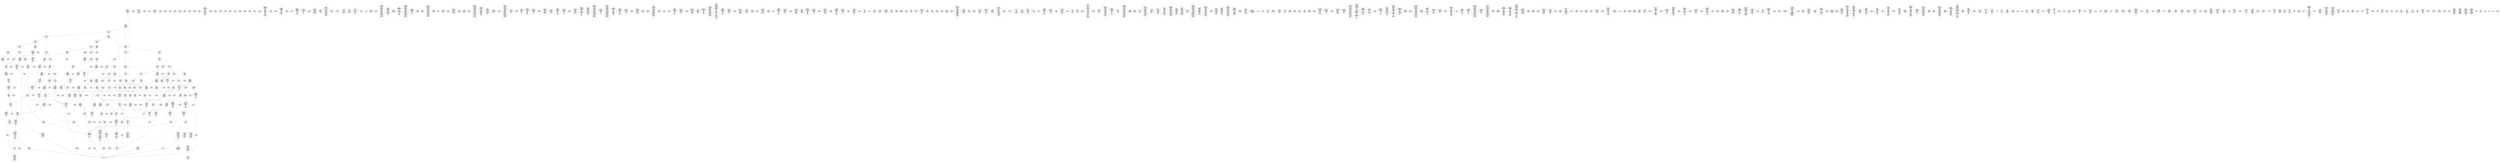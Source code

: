 /* Generated by GvGen v.1.0 (https://www.github.com/stricaud/gvgen) */

digraph G {
compound=true;
   node1 [label="[anywhere]"];
   node2 [label="# 0x0
PUSHX Data
PUSHX Data
MSTORE
PUSHX LogicData
CALLDATASIZE
LT
PUSHX Data
JUMPI
"];
   node3 [label="# 0xd
PUSHX Data
CALLDATALOAD
PUSHX BitData
SHR
PUSHX LogicData
GT
PUSHX Data
JUMPI
"];
   node4 [label="# 0x1e
PUSHX LogicData
GT
PUSHX Data
JUMPI
"];
   node5 [label="# 0x29
PUSHX LogicData
GT
PUSHX Data
JUMPI
"];
   node6 [label="# 0x34
PUSHX LogicData
EQ
PUSHX Data
JUMPI
"];
   node7 [label="# 0x3f
PUSHX LogicData
EQ
PUSHX Data
JUMPI
"];
   node8 [label="# 0x4a
PUSHX LogicData
EQ
PUSHX Data
JUMPI
"];
   node9 [label="# 0x55
PUSHX LogicData
EQ
PUSHX Data
JUMPI
"];
   node10 [label="# 0x60
PUSHX LogicData
EQ
PUSHX Data
JUMPI
"];
   node11 [label="# 0x6b
PUSHX Data
REVERT
"];
   node12 [label="# 0x6f
JUMPDEST
PUSHX LogicData
EQ
PUSHX Data
JUMPI
"];
   node13 [label="# 0x7b
PUSHX LogicData
EQ
PUSHX Data
JUMPI
"];
   node14 [label="# 0x86
PUSHX LogicData
EQ
PUSHX Data
JUMPI
"];
   node15 [label="# 0x91
PUSHX LogicData
EQ
PUSHX Data
JUMPI
"];
   node16 [label="# 0x9c
PUSHX Data
REVERT
"];
   node17 [label="# 0xa0
JUMPDEST
PUSHX LogicData
GT
PUSHX Data
JUMPI
"];
   node18 [label="# 0xac
PUSHX LogicData
EQ
PUSHX Data
JUMPI
"];
   node19 [label="# 0xb7
PUSHX LogicData
EQ
PUSHX Data
JUMPI
"];
   node20 [label="# 0xc2
PUSHX LogicData
EQ
PUSHX Data
JUMPI
"];
   node21 [label="# 0xcd
PUSHX LogicData
EQ
PUSHX Data
JUMPI
"];
   node22 [label="# 0xd8
PUSHX Data
REVERT
"];
   node23 [label="# 0xdc
JUMPDEST
PUSHX LogicData
EQ
PUSHX Data
JUMPI
"];
   node24 [label="# 0xe8
PUSHX LogicData
EQ
PUSHX Data
JUMPI
"];
   node25 [label="# 0xf3
PUSHX LogicData
EQ
PUSHX Data
JUMPI
"];
   node26 [label="# 0xfe
PUSHX LogicData
EQ
PUSHX Data
JUMPI
"];
   node27 [label="# 0x109
PUSHX Data
REVERT
"];
   node28 [label="# 0x10d
JUMPDEST
PUSHX LogicData
GT
PUSHX Data
JUMPI
"];
   node29 [label="# 0x119
PUSHX LogicData
GT
PUSHX Data
JUMPI
"];
   node30 [label="# 0x124
PUSHX LogicData
EQ
PUSHX Data
JUMPI
"];
   node31 [label="# 0x12f
PUSHX LogicData
EQ
PUSHX Data
JUMPI
"];
   node32 [label="# 0x13a
PUSHX LogicData
EQ
PUSHX Data
JUMPI
"];
   node33 [label="# 0x145
PUSHX LogicData
EQ
PUSHX Data
JUMPI
"];
   node34 [label="# 0x150
PUSHX LogicData
EQ
PUSHX Data
JUMPI
"];
   node35 [label="# 0x15b
PUSHX Data
REVERT
"];
   node36 [label="# 0x15f
JUMPDEST
PUSHX LogicData
EQ
PUSHX Data
JUMPI
"];
   node37 [label="# 0x16b
PUSHX LogicData
EQ
PUSHX Data
JUMPI
"];
   node38 [label="# 0x176
PUSHX LogicData
EQ
PUSHX Data
JUMPI
"];
   node39 [label="# 0x181
PUSHX LogicData
EQ
PUSHX Data
JUMPI
"];
   node40 [label="# 0x18c
PUSHX Data
REVERT
"];
   node41 [label="# 0x190
JUMPDEST
PUSHX LogicData
GT
PUSHX Data
JUMPI
"];
   node42 [label="# 0x19c
PUSHX LogicData
EQ
PUSHX Data
JUMPI
"];
   node43 [label="# 0x1a7
PUSHX LogicData
EQ
PUSHX Data
JUMPI
"];
   node44 [label="# 0x1b2
PUSHX LogicData
EQ
PUSHX Data
JUMPI
"];
   node45 [label="# 0x1bd
PUSHX LogicData
EQ
PUSHX Data
JUMPI
"];
   node46 [label="# 0x1c8
PUSHX Data
REVERT
"];
   node47 [label="# 0x1cc
JUMPDEST
PUSHX LogicData
EQ
PUSHX Data
JUMPI
"];
   node48 [label="# 0x1d8
PUSHX LogicData
EQ
PUSHX Data
JUMPI
"];
   node49 [label="# 0x1e3
PUSHX LogicData
EQ
PUSHX Data
JUMPI
"];
   node50 [label="# 0x1ee
PUSHX LogicData
EQ
PUSHX Data
JUMPI
"];
   node51 [label="# 0x1f9
JUMPDEST
PUSHX Data
REVERT
"];
   node52 [label="# 0x1fe
JUMPDEST
CALLVALUE
ISZERO
PUSHX Data
JUMPI
"];
   node53 [label="# 0x206
PUSHX Data
REVERT
"];
   node54 [label="# 0x20a
JUMPDEST
PUSHX Data
PUSHX Data
CALLDATASIZE
PUSHX Data
PUSHX Data
JUMP
"];
   node55 [label="# 0x219
JUMPDEST
PUSHX Data
JUMP
"];
   node56 [label="# 0x21e
JUMPDEST
PUSHX MemData
MLOAD
ISZERO
ISZERO
MSTORE
PUSHX ArithData
ADD
"];
   node57 [label="# 0x22a
JUMPDEST
PUSHX MemData
MLOAD
SUB
RETURN
"];
   node58 [label="# 0x233
JUMPDEST
CALLVALUE
ISZERO
PUSHX Data
JUMPI
"];
   node59 [label="# 0x23b
PUSHX Data
REVERT
"];
   node60 [label="# 0x23f
JUMPDEST
PUSHX Data
PUSHX Data
CALLDATASIZE
PUSHX Data
PUSHX Data
JUMP
"];
   node61 [label="# 0x24e
JUMPDEST
PUSHX Data
JUMP
"];
   node62 [label="# 0x253
JUMPDEST
STOP
"];
   node63 [label="# 0x255
JUMPDEST
CALLVALUE
ISZERO
PUSHX Data
JUMPI
"];
   node64 [label="# 0x25d
PUSHX Data
REVERT
"];
   node65 [label="# 0x261
JUMPDEST
PUSHX Data
PUSHX Data
JUMP
"];
   node66 [label="# 0x26a
JUMPDEST
PUSHX MemData
MLOAD
PUSHX Data
PUSHX Data
JUMP
"];
   node67 [label="# 0x277
JUMPDEST
CALLVALUE
ISZERO
PUSHX Data
JUMPI
"];
   node68 [label="# 0x27f
PUSHX Data
REVERT
"];
   node69 [label="# 0x283
JUMPDEST
PUSHX Data
PUSHX Data
CALLDATASIZE
PUSHX Data
PUSHX Data
JUMP
"];
   node70 [label="# 0x292
JUMPDEST
PUSHX Data
JUMP
"];
   node71 [label="# 0x297
JUMPDEST
PUSHX MemData
MLOAD
PUSHX ArithData
PUSHX BitData
PUSHX BitData
SHL
SUB
AND
MSTORE
PUSHX ArithData
ADD
PUSHX Data
JUMP
"];
   node72 [label="# 0x2af
JUMPDEST
CALLVALUE
ISZERO
PUSHX Data
JUMPI
"];
   node73 [label="# 0x2b7
PUSHX Data
REVERT
"];
   node74 [label="# 0x2bb
JUMPDEST
PUSHX Data
PUSHX Data
CALLDATASIZE
PUSHX Data
PUSHX Data
JUMP
"];
   node75 [label="# 0x2ca
JUMPDEST
PUSHX Data
JUMP
"];
   node76 [label="# 0x2cf
JUMPDEST
CALLVALUE
ISZERO
PUSHX Data
JUMPI
"];
   node77 [label="# 0x2d7
PUSHX Data
REVERT
"];
   node78 [label="# 0x2db
JUMPDEST
PUSHX StorData
SLOAD
"];
   node79 [label="# 0x2e0
JUMPDEST
PUSHX MemData
MLOAD
MSTORE
PUSHX ArithData
ADD
PUSHX Data
JUMP
"];
   node80 [label="# 0x2ee
JUMPDEST
CALLVALUE
ISZERO
PUSHX Data
JUMPI
"];
   node81 [label="# 0x2f6
PUSHX Data
REVERT
"];
   node82 [label="# 0x2fa
JUMPDEST
PUSHX Data
PUSHX Data
CALLDATASIZE
PUSHX Data
PUSHX Data
JUMP
"];
   node83 [label="# 0x309
JUMPDEST
PUSHX Data
JUMP
"];
   node84 [label="# 0x30e
JUMPDEST
CALLVALUE
ISZERO
PUSHX Data
JUMPI
"];
   node85 [label="# 0x316
PUSHX Data
REVERT
"];
   node86 [label="# 0x31a
JUMPDEST
PUSHX Data
PUSHX Data
CALLDATASIZE
PUSHX Data
PUSHX Data
JUMP
"];
   node87 [label="# 0x329
JUMPDEST
PUSHX Data
JUMP
"];
   node88 [label="# 0x32e
JUMPDEST
CALLVALUE
ISZERO
PUSHX Data
JUMPI
"];
   node89 [label="# 0x336
PUSHX Data
REVERT
"];
   node90 [label="# 0x33a
JUMPDEST
PUSHX Data
PUSHX Data
JUMP
"];
   node91 [label="# 0x343
JUMPDEST
CALLVALUE
ISZERO
PUSHX Data
JUMPI
"];
   node92 [label="# 0x34b
PUSHX Data
REVERT
"];
   node93 [label="# 0x34f
JUMPDEST
PUSHX Data
PUSHX Data
CALLDATASIZE
PUSHX Data
PUSHX Data
JUMP
"];
   node94 [label="# 0x35e
JUMPDEST
PUSHX Data
JUMP
"];
   node95 [label="# 0x363
JUMPDEST
CALLVALUE
ISZERO
PUSHX Data
JUMPI
"];
   node96 [label="# 0x36b
PUSHX Data
REVERT
"];
   node97 [label="# 0x36f
JUMPDEST
PUSHX Data
PUSHX Data
CALLDATASIZE
PUSHX Data
PUSHX Data
JUMP
"];
   node98 [label="# 0x37e
JUMPDEST
PUSHX Data
JUMP
"];
   node99 [label="# 0x383
JUMPDEST
CALLVALUE
ISZERO
PUSHX Data
JUMPI
"];
   node100 [label="# 0x38b
PUSHX Data
REVERT
"];
   node101 [label="# 0x38f
JUMPDEST
PUSHX Data
PUSHX StorData
SLOAD
JUMP
"];
   node102 [label="# 0x399
JUMPDEST
CALLVALUE
ISZERO
PUSHX Data
JUMPI
"];
   node103 [label="# 0x3a1
PUSHX Data
REVERT
"];
   node104 [label="# 0x3a5
JUMPDEST
PUSHX Data
PUSHX Data
CALLDATASIZE
PUSHX Data
PUSHX Data
JUMP
"];
   node105 [label="# 0x3b4
JUMPDEST
PUSHX Data
JUMP
"];
   node106 [label="# 0x3b9
JUMPDEST
CALLVALUE
ISZERO
PUSHX Data
JUMPI
"];
   node107 [label="# 0x3c1
PUSHX Data
REVERT
"];
   node108 [label="# 0x3c5
JUMPDEST
PUSHX Data
PUSHX Data
CALLDATASIZE
PUSHX Data
PUSHX Data
JUMP
"];
   node109 [label="# 0x3d4
JUMPDEST
PUSHX Data
JUMP
"];
   node110 [label="# 0x3d9
JUMPDEST
CALLVALUE
ISZERO
PUSHX Data
JUMPI
"];
   node111 [label="# 0x3e1
PUSHX Data
REVERT
"];
   node112 [label="# 0x3e5
JUMPDEST
PUSHX Data
PUSHX Data
CALLDATASIZE
PUSHX Data
PUSHX Data
JUMP
"];
   node113 [label="# 0x3f4
JUMPDEST
PUSHX Data
JUMP
"];
   node114 [label="# 0x3f9
JUMPDEST
CALLVALUE
ISZERO
PUSHX Data
JUMPI
"];
   node115 [label="# 0x401
PUSHX Data
REVERT
"];
   node116 [label="# 0x405
JUMPDEST
PUSHX Data
PUSHX Data
CALLDATASIZE
PUSHX Data
PUSHX Data
JUMP
"];
   node117 [label="# 0x414
JUMPDEST
PUSHX ArithData
PUSHX BitData
PUSHX BitData
SHL
SUB
AND
PUSHX Data
MSTORE
PUSHX Data
PUSHX Data
MSTORE
PUSHX Data
SHA3
SLOAD
PUSHX BitData
AND
JUMP
"];
   node118 [label="# 0x432
JUMPDEST
CALLVALUE
ISZERO
PUSHX Data
JUMPI
"];
   node119 [label="# 0x43a
PUSHX Data
REVERT
"];
   node120 [label="# 0x43e
JUMPDEST
PUSHX Data
PUSHX Data
CALLDATASIZE
PUSHX Data
PUSHX Data
JUMP
"];
   node121 [label="# 0x44d
JUMPDEST
PUSHX Data
JUMP
"];
   node122 [label="# 0x452
JUMPDEST
CALLVALUE
ISZERO
PUSHX Data
JUMPI
"];
   node123 [label="# 0x45a
PUSHX Data
REVERT
"];
   node124 [label="# 0x45e
JUMPDEST
PUSHX Data
PUSHX Data
JUMP
"];
   node125 [label="# 0x467
JUMPDEST
CALLVALUE
ISZERO
PUSHX Data
JUMPI
"];
   node126 [label="# 0x46f
PUSHX Data
REVERT
"];
   node127 [label="# 0x473
JUMPDEST
PUSHX Data
PUSHX Data
CALLDATASIZE
PUSHX Data
PUSHX Data
JUMP
"];
   node128 [label="# 0x482
JUMPDEST
PUSHX Data
JUMP
"];
   node129 [label="# 0x487
JUMPDEST
CALLVALUE
ISZERO
PUSHX Data
JUMPI
"];
   node130 [label="# 0x48f
PUSHX Data
REVERT
"];
   node131 [label="# 0x493
JUMPDEST
PUSHX Data
PUSHX Data
JUMP
"];
   node132 [label="# 0x49c
JUMPDEST
CALLVALUE
ISZERO
PUSHX Data
JUMPI
"];
   node133 [label="# 0x4a4
PUSHX Data
REVERT
"];
   node134 [label="# 0x4a8
JUMPDEST
PUSHX StorData
SLOAD
PUSHX ArithData
PUSHX BitData
PUSHX BitData
SHL
SUB
AND
PUSHX Data
JUMP
"];
   node135 [label="# 0x4ba
JUMPDEST
CALLVALUE
ISZERO
PUSHX Data
JUMPI
"];
   node136 [label="# 0x4c2
PUSHX Data
REVERT
"];
   node137 [label="# 0x4c6
JUMPDEST
PUSHX Data
PUSHX Data
JUMP
"];
   node138 [label="# 0x4cf
JUMPDEST
CALLVALUE
ISZERO
PUSHX Data
JUMPI
"];
   node139 [label="# 0x4d7
PUSHX Data
REVERT
"];
   node140 [label="# 0x4db
JUMPDEST
PUSHX Data
PUSHX Data
CALLDATASIZE
PUSHX Data
PUSHX Data
JUMP
"];
   node141 [label="# 0x4ea
JUMPDEST
PUSHX Data
JUMP
"];
   node142 [label="# 0x4ef
JUMPDEST
CALLVALUE
ISZERO
PUSHX Data
JUMPI
"];
   node143 [label="# 0x4f7
PUSHX Data
REVERT
"];
   node144 [label="# 0x4fb
JUMPDEST
PUSHX Data
PUSHX Data
CALLDATASIZE
PUSHX Data
PUSHX Data
JUMP
"];
   node145 [label="# 0x50a
JUMPDEST
PUSHX Data
JUMP
"];
   node146 [label="# 0x50f
JUMPDEST
CALLVALUE
ISZERO
PUSHX Data
JUMPI
"];
   node147 [label="# 0x517
PUSHX Data
REVERT
"];
   node148 [label="# 0x51b
JUMPDEST
PUSHX Data
PUSHX Data
CALLDATASIZE
PUSHX Data
PUSHX Data
JUMP
"];
   node149 [label="# 0x52a
JUMPDEST
PUSHX Data
JUMP
"];
   node150 [label="# 0x52f
JUMPDEST
CALLVALUE
ISZERO
PUSHX Data
JUMPI
"];
   node151 [label="# 0x537
PUSHX Data
REVERT
"];
   node152 [label="# 0x53b
JUMPDEST
PUSHX Data
PUSHX Data
CALLDATASIZE
PUSHX Data
PUSHX Data
JUMP
"];
   node153 [label="# 0x54a
JUMPDEST
PUSHX Data
JUMP
"];
   node154 [label="# 0x54f
JUMPDEST
CALLVALUE
ISZERO
PUSHX Data
JUMPI
"];
   node155 [label="# 0x557
PUSHX Data
REVERT
"];
   node156 [label="# 0x55b
JUMPDEST
PUSHX Data
PUSHX Data
CALLDATASIZE
PUSHX Data
PUSHX Data
JUMP
"];
   node157 [label="# 0x56a
JUMPDEST
PUSHX Data
JUMP
"];
   node158 [label="# 0x56f
JUMPDEST
CALLVALUE
ISZERO
PUSHX Data
JUMPI
"];
   node159 [label="# 0x577
PUSHX Data
REVERT
"];
   node160 [label="# 0x57b
JUMPDEST
PUSHX Data
PUSHX Data
CALLDATASIZE
PUSHX Data
PUSHX Data
JUMP
"];
   node161 [label="# 0x58a
JUMPDEST
PUSHX Data
JUMP
"];
   node162 [label="# 0x58f
JUMPDEST
CALLVALUE
ISZERO
PUSHX Data
JUMPI
"];
   node163 [label="# 0x597
PUSHX Data
REVERT
"];
   node164 [label="# 0x59b
JUMPDEST
PUSHX Data
PUSHX Data
CALLDATASIZE
PUSHX Data
PUSHX Data
JUMP
"];
   node165 [label="# 0x5aa
JUMPDEST
PUSHX Data
JUMP
"];
   node166 [label="# 0x5af
JUMPDEST
CALLVALUE
ISZERO
PUSHX Data
JUMPI
"];
   node167 [label="# 0x5b7
PUSHX Data
REVERT
"];
   node168 [label="# 0x5bb
JUMPDEST
PUSHX Data
PUSHX Data
CALLDATASIZE
PUSHX Data
PUSHX Data
JUMP
"];
   node169 [label="# 0x5ca
JUMPDEST
PUSHX Data
JUMP
"];
   node170 [label="# 0x5cf
JUMPDEST
CALLVALUE
ISZERO
PUSHX Data
JUMPI
"];
   node171 [label="# 0x5d7
PUSHX Data
REVERT
"];
   node172 [label="# 0x5db
JUMPDEST
PUSHX Data
PUSHX Data
CALLDATASIZE
PUSHX Data
PUSHX Data
JUMP
"];
   node173 [label="# 0x5ea
JUMPDEST
PUSHX Data
JUMP
"];
   node174 [label="# 0x5ef
JUMPDEST
CALLVALUE
ISZERO
PUSHX Data
JUMPI
"];
   node175 [label="# 0x5f7
PUSHX Data
REVERT
"];
   node176 [label="# 0x5fb
JUMPDEST
PUSHX Data
PUSHX Data
CALLDATASIZE
PUSHX Data
PUSHX Data
JUMP
"];
   node177 [label="# 0x60a
JUMPDEST
PUSHX ArithData
PUSHX BitData
PUSHX BitData
SHL
SUB
AND
PUSHX Data
MSTORE
PUSHX Data
PUSHX Data
MSTORE
PUSHX Data
SHA3
AND
MSTORE
MSTORE
SHA3
SLOAD
PUSHX BitData
AND
JUMP
"];
   node178 [label="# 0x638
JUMPDEST
PUSHX Data
PUSHX Data
CALLDATASIZE
PUSHX Data
PUSHX Data
JUMP
"];
   node179 [label="# 0x646
JUMPDEST
PUSHX Data
JUMP
"];
   node180 [label="# 0x64b
JUMPDEST
CALLVALUE
ISZERO
PUSHX Data
JUMPI
"];
   node181 [label="# 0x653
PUSHX Data
REVERT
"];
   node182 [label="# 0x657
JUMPDEST
PUSHX Data
PUSHX Data
CALLDATASIZE
PUSHX Data
PUSHX Data
JUMP
"];
   node183 [label="# 0x666
JUMPDEST
PUSHX Data
JUMP
"];
   node184 [label="# 0x66b
JUMPDEST
PUSHX Data
PUSHX ArithData
PUSHX BitData
PUSHX BitData
SHL
SUB
NOT
AND
PUSHX BitData
PUSHX BitData
SHL
EQ
PUSHX Data
JUMPI
"];
   node185 [label="# 0x687
PUSHX Data
PUSHX Data
JUMP
"];
   node186 [label="# 0x690
JUMPDEST
JUMP
"];
   node187 [label="# 0x696
JUMPDEST
PUSHX StorData
SLOAD
PUSHX ArithData
PUSHX BitData
PUSHX BitData
SHL
SUB
AND
CALLER
EQ
PUSHX Data
JUMPI
"];
   node188 [label="# 0x6aa
PUSHX StorData
SLOAD
PUSHX ArithData
PUSHX BitData
PUSHX BitData
SHL
SUB
AND
CALLER
EQ
"];
   node189 [label="# 0x6b9
JUMPDEST
PUSHX Data
JUMPI
"];
   node190 [label="# 0x6be
PUSHX MemData
MLOAD
PUSHX BitData
PUSHX BitData
SHL
MSTORE
PUSHX ArithData
ADD
PUSHX Data
PUSHX Data
JUMP
"];
   node191 [label="# 0x6d5
JUMPDEST
PUSHX MemData
MLOAD
SUB
REVERT
"];
   node192 [label="# 0x6de
JUMPDEST
PUSHX Data
SSTORE
PUSHX Data
SSTORE
JUMP
"];
   node193 [label="# 0x6e9
JUMPDEST
PUSHX Data
PUSHX StorData
SLOAD
PUSHX Data
PUSHX Data
JUMP
"];
   node194 [label="# 0x6f8
JUMPDEST
PUSHX ArithData
ADD
PUSHX ArithData
DIV
MUL
PUSHX ArithData
ADD
PUSHX MemData
MLOAD
ADD
PUSHX Data
MSTORE
MSTORE
PUSHX ArithData
ADD
SLOAD
PUSHX Data
PUSHX Data
JUMP
"];
   node195 [label="# 0x724
JUMPDEST
ISZERO
PUSHX Data
JUMPI
"];
   node196 [label="# 0x72b
PUSHX LogicData
LT
PUSHX Data
JUMPI
"];
   node197 [label="# 0x733
PUSHX ArithData
SLOAD
DIV
MUL
MSTORE
PUSHX ArithData
ADD
PUSHX Data
JUMP
"];
   node198 [label="# 0x746
JUMPDEST
ADD
PUSHX Data
MSTORE
PUSHX Data
PUSHX Data
SHA3
"];
   node199 [label="# 0x754
JUMPDEST
SLOAD
MSTORE
PUSHX ArithData
ADD
PUSHX ArithData
ADD
GT
PUSHX Data
JUMPI
"];
   node200 [label="# 0x768
SUB
PUSHX BitData
AND
ADD
"];
   node201 [label="# 0x771
JUMPDEST
JUMP
"];
   node202 [label="# 0x77b
JUMPDEST
PUSHX Data
PUSHX Data
PUSHX Data
JUMP
"];
   node203 [label="# 0x786
JUMPDEST
PUSHX Data
JUMPI
"];
   node204 [label="# 0x78b
PUSHX MemData
MLOAD
PUSHX BitData
PUSHX BitData
SHL
MSTORE
PUSHX Data
PUSHX ArithData
ADD
MSTORE
PUSHX Data
PUSHX ArithData
ADD
MSTORE
PUSHX Data
PUSHX ArithData
ADD
MSTORE
PUSHX BitData
PUSHX BitData
SHL
PUSHX ArithData
ADD
MSTORE
PUSHX ArithData
ADD
PUSHX Data
JUMP
"];
   node205 [label="# 0x7e7
JUMPDEST
PUSHX Data
MSTORE
PUSHX Data
PUSHX Data
MSTORE
PUSHX Data
SHA3
SLOAD
PUSHX ArithData
PUSHX BitData
PUSHX BitData
SHL
SUB
AND
JUMP
"];
   node206 [label="# 0x803
JUMPDEST
PUSHX Data
PUSHX Data
PUSHX Data
JUMP
"];
   node207 [label="# 0x80e
JUMPDEST
PUSHX ArithData
PUSHX BitData
PUSHX BitData
SHL
SUB
AND
PUSHX ArithData
PUSHX BitData
PUSHX BitData
SHL
SUB
AND
EQ
ISZERO
PUSHX Data
JUMPI
"];
   node208 [label="# 0x82b
PUSHX MemData
MLOAD
PUSHX BitData
PUSHX BitData
SHL
MSTORE
PUSHX Data
PUSHX ArithData
ADD
MSTORE
PUSHX Data
PUSHX ArithData
ADD
MSTORE
PUSHX Data
PUSHX ArithData
ADD
MSTORE
PUSHX BitData
PUSHX BitData
SHL
PUSHX ArithData
ADD
MSTORE
PUSHX ArithData
ADD
PUSHX Data
JUMP
"];
   node209 [label="# 0x87c
JUMPDEST
CALLER
PUSHX ArithData
PUSHX BitData
PUSHX BitData
SHL
SUB
AND
EQ
PUSHX Data
JUMPI
"];
   node210 [label="# 0x88e
PUSHX Data
CALLER
PUSHX Data
JUMP
"];
   node211 [label="# 0x898
JUMPDEST
PUSHX Data
JUMPI
"];
   node212 [label="# 0x89d
PUSHX MemData
MLOAD
PUSHX BitData
PUSHX BitData
SHL
MSTORE
PUSHX Data
PUSHX ArithData
ADD
MSTORE
PUSHX Data
PUSHX ArithData
ADD
MSTORE
PUSHX Data
PUSHX ArithData
ADD
MSTORE
PUSHX Data
PUSHX ArithData
ADD
MSTORE
PUSHX ArithData
ADD
PUSHX Data
JUMP
"];
   node213 [label="# 0x90a
JUMPDEST
PUSHX Data
PUSHX Data
JUMP
"];
   node214 [label="# 0x914
JUMPDEST
JUMP
"];
   node215 [label="# 0x919
JUMPDEST
PUSHX Data
CALLER
PUSHX Data
JUMP
"];
   node216 [label="# 0x923
JUMPDEST
PUSHX Data
JUMPI
"];
   node217 [label="# 0x928
PUSHX MemData
MLOAD
PUSHX BitData
PUSHX BitData
SHL
MSTORE
PUSHX ArithData
ADD
PUSHX Data
PUSHX Data
JUMP
"];
   node218 [label="# 0x93f
JUMPDEST
PUSHX Data
PUSHX Data
JUMP
"];
   node219 [label="# 0x94a
JUMPDEST
PUSHX Data
PUSHX Data
PUSHX Data
JUMP
"];
   node220 [label="# 0x955
JUMPDEST
LT
PUSHX Data
JUMPI
"];
   node221 [label="# 0x95c
PUSHX MemData
MLOAD
PUSHX BitData
PUSHX BitData
SHL
MSTORE
PUSHX Data
PUSHX ArithData
ADD
MSTORE
PUSHX Data
PUSHX ArithData
ADD
MSTORE
PUSHX Data
PUSHX ArithData
ADD
MSTORE
PUSHX BitData
PUSHX BitData
SHL
PUSHX ArithData
ADD
MSTORE
PUSHX ArithData
ADD
PUSHX Data
JUMP
"];
   node222 [label="# 0x9b7
JUMPDEST
PUSHX ArithData
PUSHX BitData
PUSHX BitData
SHL
SUB
AND
PUSHX Data
MSTORE
PUSHX Data
PUSHX Data
MSTORE
PUSHX Data
SHA3
MSTORE
MSTORE
SHA3
SLOAD
JUMP
"];
   node223 [label="# 0x9e0
JUMPDEST
PUSHX StorData
SLOAD
PUSHX ArithData
PUSHX BitData
PUSHX BitData
SHL
SUB
AND
CALLER
EQ
PUSHX Data
JUMPI
"];
   node224 [label="# 0x9f4
PUSHX StorData
SLOAD
PUSHX ArithData
PUSHX BitData
PUSHX BitData
SHL
SUB
AND
CALLER
EQ
"];
   node225 [label="# 0xa03
JUMPDEST
PUSHX Data
JUMPI
"];
   node226 [label="# 0xa08
PUSHX MemData
MLOAD
PUSHX BitData
PUSHX BitData
SHL
MSTORE
PUSHX ArithData
ADD
PUSHX Data
PUSHX Data
JUMP
"];
   node227 [label="# 0xa1f
JUMPDEST
PUSHX MemData
MLOAD
SELFBALANCE
CALLER
ISZERO
PUSHX ArithData
MUL
PUSHX Data
CALL
ISZERO
ISZERO
PUSHX Data
JUMPI
"];
   node228 [label="# 0xa45
RETURNDATASIZE
PUSHX Data
RETURNDATACOPY
RETURNDATASIZE
PUSHX Data
REVERT
"];
   node229 [label="# 0xa4e
JUMPDEST
JUMP
"];
   node230 [label="# 0xa52
JUMPDEST
PUSHX Data
PUSHX MemData
MLOAD
PUSHX ArithData
ADD
PUSHX Data
MSTORE
PUSHX Data
MSTORE
PUSHX Data
JUMP
"];
   node231 [label="# 0xa6d
JUMPDEST
PUSHX Data
PUSHX Data
PUSHX StorData
SLOAD
JUMP
"];
   node232 [label="# 0xa78
JUMPDEST
LT
PUSHX Data
JUMPI
"];
   node233 [label="# 0xa7f
PUSHX MemData
MLOAD
PUSHX BitData
PUSHX BitData
SHL
MSTORE
PUSHX Data
PUSHX ArithData
ADD
MSTORE
PUSHX Data
PUSHX ArithData
ADD
MSTORE
PUSHX Data
PUSHX ArithData
ADD
MSTORE
PUSHX BitData
PUSHX BitData
SHL
PUSHX ArithData
ADD
MSTORE
PUSHX ArithData
ADD
PUSHX Data
JUMP
"];
   node234 [label="# 0xadb
JUMPDEST
PUSHX StorData
SLOAD
LT
PUSHX Data
JUMPI
"];
   node235 [label="# 0xae7
PUSHX Data
PUSHX Data
JUMP
"];
   node236 [label="# 0xaee
JUMPDEST
PUSHX Data
MSTORE
PUSHX Data
PUSHX Data
SHA3
ADD
SLOAD
JUMP
"];
   node237 [label="# 0xb00
JUMPDEST
PUSHX StorData
SLOAD
PUSHX ArithData
PUSHX BitData
PUSHX BitData
SHL
SUB
AND
CALLER
EQ
PUSHX Data
JUMPI
"];
   node238 [label="# 0xb14
PUSHX StorData
SLOAD
PUSHX ArithData
PUSHX BitData
PUSHX BitData
SHL
SUB
AND
CALLER
EQ
"];
   node239 [label="# 0xb23
JUMPDEST
PUSHX Data
JUMPI
"];
   node240 [label="# 0xb28
PUSHX MemData
MLOAD
PUSHX BitData
PUSHX BitData
SHL
MSTORE
PUSHX ArithData
ADD
PUSHX Data
PUSHX Data
JUMP
"];
   node241 [label="# 0xb3f
JUMPDEST
MLOAD
PUSHX Data
PUSHX Data
PUSHX ArithData
ADD
PUSHX Data
JUMP
"];
   node242 [label="# 0xb52
JUMPDEST
PUSHX StorData
SLOAD
PUSHX ArithData
PUSHX BitData
PUSHX BitData
SHL
SUB
AND
CALLER
EQ
PUSHX Data
JUMPI
"];
   node243 [label="# 0xb66
PUSHX StorData
SLOAD
PUSHX ArithData
PUSHX BitData
PUSHX BitData
SHL
SUB
AND
CALLER
EQ
"];
   node244 [label="# 0xb75
JUMPDEST
PUSHX Data
JUMPI
"];
   node245 [label="# 0xb7a
PUSHX MemData
MLOAD
PUSHX BitData
PUSHX BitData
SHL
MSTORE
PUSHX ArithData
ADD
PUSHX Data
PUSHX Data
JUMP
"];
   node246 [label="# 0xb91
JUMPDEST
PUSHX StorData
SLOAD
PUSHX ArithData
PUSHX BitData
PUSHX BitData
SHL
SUB
NOT
AND
PUSHX ArithData
PUSHX BitData
PUSHX BitData
SHL
SUB
AND
OR
SSTORE
JUMP
"];
   node247 [label="# 0xbb3
JUMPDEST
PUSHX Data
MSTORE
PUSHX Data
PUSHX Data
MSTORE
PUSHX Data
SHA3
SLOAD
PUSHX ArithData
PUSHX BitData
PUSHX BitData
SHL
SUB
AND
PUSHX Data
JUMPI
"];
   node248 [label="# 0xbd1
PUSHX MemData
MLOAD
PUSHX BitData
PUSHX BitData
SHL
MSTORE
PUSHX Data
PUSHX ArithData
ADD
MSTORE
PUSHX Data
PUSHX ArithData
ADD
MSTORE
PUSHX Data
PUSHX ArithData
ADD
MSTORE
PUSHX BitData
PUSHX BitData
SHL
PUSHX ArithData
ADD
MSTORE
PUSHX ArithData
ADD
PUSHX Data
JUMP
"];
   node249 [label="# 0xc2a
JUMPDEST
PUSHX Data
PUSHX ArithData
PUSHX BitData
PUSHX BitData
SHL
SUB
AND
PUSHX Data
JUMPI
"];
   node250 [label="# 0xc3b
PUSHX MemData
MLOAD
PUSHX BitData
PUSHX BitData
SHL
MSTORE
PUSHX Data
PUSHX ArithData
ADD
MSTORE
PUSHX Data
PUSHX ArithData
ADD
MSTORE
PUSHX Data
PUSHX ArithData
ADD
MSTORE
PUSHX BitData
PUSHX BitData
SHL
PUSHX ArithData
ADD
MSTORE
PUSHX ArithData
ADD
PUSHX Data
JUMP
"];
   node251 [label="# 0xc95
JUMPDEST
PUSHX ArithData
PUSHX BitData
PUSHX BitData
SHL
SUB
AND
PUSHX Data
MSTORE
PUSHX Data
PUSHX Data
MSTORE
PUSHX Data
SHA3
SLOAD
JUMP
"];
   node252 [label="# 0xcb1
JUMPDEST
PUSHX StorData
SLOAD
PUSHX ArithData
PUSHX BitData
PUSHX BitData
SHL
SUB
AND
CALLER
EQ
PUSHX Data
JUMPI
"];
   node253 [label="# 0xcc5
PUSHX StorData
SLOAD
PUSHX ArithData
PUSHX BitData
PUSHX BitData
SHL
SUB
AND
CALLER
EQ
"];
   node254 [label="# 0xcd4
JUMPDEST
PUSHX Data
JUMPI
"];
   node255 [label="# 0xcd9
PUSHX MemData
MLOAD
PUSHX BitData
PUSHX BitData
SHL
MSTORE
PUSHX ArithData
ADD
PUSHX Data
PUSHX Data
JUMP
"];
   node256 [label="# 0xcf0
JUMPDEST
PUSHX StorData
SLOAD
PUSHX MemData
MLOAD
PUSHX Data
PUSHX ArithData
PUSHX BitData
PUSHX BitData
SHL
SUB
AND
PUSHX Data
LOGX
PUSHX StorData
SLOAD
PUSHX ArithData
PUSHX BitData
PUSHX BitData
SHL
SUB
NOT
AND
SSTORE
JUMP
"];
   node257 [label="# 0xd3a
JUMPDEST
PUSHX StorData
SLOAD
PUSHX ArithData
PUSHX BitData
PUSHX BitData
SHL
SUB
AND
CALLER
EQ
PUSHX Data
JUMPI
"];
   node258 [label="# 0xd4e
PUSHX StorData
SLOAD
PUSHX ArithData
PUSHX BitData
PUSHX BitData
SHL
SUB
AND
CALLER
EQ
"];
   node259 [label="# 0xd5d
JUMPDEST
PUSHX Data
JUMPI
"];
   node260 [label="# 0xd62
PUSHX MemData
MLOAD
PUSHX BitData
PUSHX BitData
SHL
MSTORE
PUSHX ArithData
ADD
PUSHX Data
PUSHX Data
JUMP
"];
   node261 [label="# 0xd79
JUMPDEST
PUSHX Data
PUSHX Data
JUMP
"];
   node262 [label="# 0xd82
JUMPDEST
ISZERO
PUSHX Data
JUMPI
"];
   node263 [label="# 0xd88
PUSHX MemData
MLOAD
PUSHX BitData
PUSHX BitData
SHL
MSTORE
PUSHX Data
PUSHX ArithData
ADD
MSTORE
PUSHX Data
PUSHX ArithData
ADD
MSTORE
PUSHX BitData
PUSHX BitData
SHL
PUSHX ArithData
ADD
MSTORE
PUSHX ArithData
ADD
PUSHX Data
JUMP
"];
   node264 [label="# 0xdc5
JUMPDEST
PUSHX Data
PUSHX Data
JUMP
"];
   node265 [label="# 0xdce
JUMPDEST
PUSHX Data
JUMPI
"];
   node266 [label="# 0xdd3
PUSHX Data
PUSHX Data
JUMP
"];
   node267 [label="# 0xddc
JUMPDEST
PUSHX Data
PUSHX StorData
SLOAD
TIMESTAMP
LT
ISZERO
PUSHX Data
JUMPI
"];
   node268 [label="# 0xde9
PUSHX StorData
SLOAD
JUMP
"];
   node269 [label="# 0xdef
JUMPDEST
PUSHX StorData
SLOAD
JUMP
"];
   node270 [label="# 0xdf6
JUMPDEST
PUSHX Data
PUSHX StorData
SLOAD
PUSHX Data
PUSHX Data
JUMP
"];
   node271 [label="# 0xe05
JUMPDEST
PUSHX StorData
SLOAD
PUSHX ArithData
PUSHX BitData
PUSHX BitData
SHL
SUB
AND
CALLER
EQ
PUSHX Data
JUMPI
"];
   node272 [label="# 0xe19
PUSHX StorData
SLOAD
PUSHX ArithData
PUSHX BitData
PUSHX BitData
SHL
SUB
AND
CALLER
EQ
"];
   node273 [label="# 0xe28
JUMPDEST
PUSHX Data
JUMPI
"];
   node274 [label="# 0xe2d
PUSHX MemData
MLOAD
PUSHX BitData
PUSHX BitData
SHL
MSTORE
PUSHX ArithData
ADD
PUSHX Data
PUSHX Data
JUMP
"];
   node275 [label="# 0xe44
JUMPDEST
PUSHX Data
SSTORE
PUSHX Data
SSTORE
PUSHX Data
SSTORE
JUMP
"];
   node276 [label="# 0xe55
JUMPDEST
PUSHX ArithData
PUSHX BitData
PUSHX BitData
SHL
SUB
AND
CALLER
EQ
ISZERO
PUSHX Data
JUMPI
"];
   node277 [label="# 0xe67
PUSHX MemData
MLOAD
PUSHX BitData
PUSHX BitData
SHL
MSTORE
PUSHX Data
PUSHX ArithData
ADD
MSTORE
PUSHX Data
PUSHX ArithData
ADD
MSTORE
PUSHX Data
PUSHX ArithData
ADD
MSTORE
PUSHX ArithData
ADD
PUSHX Data
JUMP
"];
   node278 [label="# 0xeae
JUMPDEST
CALLER
PUSHX Data
MSTORE
PUSHX Data
PUSHX ArithData
MSTORE
PUSHX MemData
SHA3
PUSHX ArithData
PUSHX BitData
PUSHX BitData
SHL
SUB
AND
MSTORE
MSTORE
SHA3
SLOAD
PUSHX BitData
NOT
AND
ISZERO
ISZERO
OR
SSTORE
MLOAD
MSTORE
PUSHX Data
ADD
PUSHX MemData
MLOAD
SUB
LOGX
JUMP
"];
   node279 [label="# 0xf1a
JUMPDEST
PUSHX StorData
SLOAD
PUSHX ArithData
PUSHX BitData
PUSHX BitData
SHL
SUB
AND
CALLER
EQ
PUSHX Data
JUMPI
"];
   node280 [label="# 0xf2e
PUSHX StorData
SLOAD
PUSHX ArithData
PUSHX BitData
PUSHX BitData
SHL
SUB
AND
CALLER
EQ
"];
   node281 [label="# 0xf3d
JUMPDEST
PUSHX Data
JUMPI
"];
   node282 [label="# 0xf42
PUSHX MemData
MLOAD
PUSHX BitData
PUSHX BitData
SHL
MSTORE
PUSHX ArithData
ADD
PUSHX Data
PUSHX Data
JUMP
"];
   node283 [label="# 0xf59
JUMPDEST
MLOAD
PUSHX Data
PUSHX Data
PUSHX ArithData
ADD
PUSHX Data
JUMP
"];
   node284 [label="# 0xf6c
JUMPDEST
PUSHX Data
CALLER
PUSHX Data
JUMP
"];
   node285 [label="# 0xf76
JUMPDEST
PUSHX Data
JUMPI
"];
   node286 [label="# 0xf7b
PUSHX MemData
MLOAD
PUSHX BitData
PUSHX BitData
SHL
MSTORE
PUSHX ArithData
ADD
PUSHX Data
PUSHX Data
JUMP
"];
   node287 [label="# 0xf92
JUMPDEST
PUSHX Data
PUSHX Data
JUMP
"];
   node288 [label="# 0xf9e
JUMPDEST
JUMP
"];
   node289 [label="# 0xfa4
JUMPDEST
PUSHX StorData
SLOAD
PUSHX ArithData
PUSHX BitData
PUSHX BitData
SHL
SUB
AND
CALLER
EQ
PUSHX Data
JUMPI
"];
   node290 [label="# 0xfb8
PUSHX StorData
SLOAD
PUSHX ArithData
PUSHX BitData
PUSHX BitData
SHL
SUB
AND
CALLER
EQ
"];
   node291 [label="# 0xfc7
JUMPDEST
PUSHX Data
JUMPI
"];
   node292 [label="# 0xfcc
PUSHX MemData
MLOAD
PUSHX BitData
PUSHX BitData
SHL
MSTORE
PUSHX ArithData
ADD
PUSHX Data
PUSHX Data
JUMP
"];
   node293 [label="# 0xfe3
JUMPDEST
PUSHX Data
SSTORE
PUSHX Data
SSTORE
PUSHX Data
SSTORE
JUMP
"];
   node294 [label="# 0xff1
JUMPDEST
PUSHX StorData
SLOAD
PUSHX ArithData
PUSHX BitData
PUSHX BitData
SHL
SUB
AND
CALLER
EQ
PUSHX Data
JUMPI
"];
   node295 [label="# 0x1005
PUSHX StorData
SLOAD
PUSHX ArithData
PUSHX BitData
PUSHX BitData
SHL
SUB
AND
CALLER
EQ
"];
   node296 [label="# 0x1014
JUMPDEST
PUSHX Data
JUMPI
"];
   node297 [label="# 0x1019
PUSHX MemData
MLOAD
PUSHX BitData
PUSHX BitData
SHL
MSTORE
PUSHX ArithData
ADD
PUSHX Data
PUSHX Data
JUMP
"];
   node298 [label="# 0x1030
JUMPDEST
PUSHX Data
SSTORE
JUMP
"];
   node299 [label="# 0x1035
JUMPDEST
PUSHX StorData
SLOAD
PUSHX ArithData
PUSHX BitData
PUSHX BitData
SHL
SUB
AND
CALLER
EQ
PUSHX Data
JUMPI
"];
   node300 [label="# 0x1049
PUSHX StorData
SLOAD
PUSHX ArithData
PUSHX BitData
PUSHX BitData
SHL
SUB
AND
CALLER
EQ
"];
   node301 [label="# 0x1058
JUMPDEST
PUSHX Data
JUMPI
"];
   node302 [label="# 0x105d
PUSHX MemData
MLOAD
PUSHX BitData
PUSHX BitData
SHL
MSTORE
PUSHX ArithData
ADD
PUSHX Data
PUSHX Data
JUMP
"];
   node303 [label="# 0x1074
JUMPDEST
PUSHX Data
"];
   node304 [label="# 0x1077
JUMPDEST
MLOAD
LT
ISZERO
PUSHX Data
JUMPI
"];
   node305 [label="# 0x1081
PUSHX Data
"];
   node306 [label="# 0x1083
JUMPDEST
LT
ISZERO
PUSHX Data
JUMPI
"];
   node307 [label="# 0x108c
PUSHX Data
PUSHX Data
PUSHX StorData
SLOAD
JUMP
"];
   node308 [label="# 0x1096
JUMPDEST
PUSHX StorData
SLOAD
PUSHX Data
PUSHX StorData
SLOAD
JUMP
"];
   node309 [label="# 0x10a4
JUMPDEST
LT
ISZERO
PUSHX Data
JUMPI
"];
   node310 [label="# 0x10ab
PUSHX Data
PUSHX Data
PUSHX Data
JUMP
"];
   node311 [label="# 0x10b4
JUMPDEST
PUSHX Data
PUSHX Data
JUMP
"];
   node312 [label="# 0x10bd
JUMPDEST
PUSHX Data
JUMPI
"];
   node313 [label="# 0x10c2
PUSHX Data
MLOAD
LT
PUSHX Data
JUMPI
"];
   node314 [label="# 0x10cf
PUSHX Data
PUSHX Data
JUMP
"];
   node315 [label="# 0x10d6
JUMPDEST
PUSHX ArithData
MUL
PUSHX ArithData
ADD
ADD
MLOAD
PUSHX Data
JUMP
"];
   node316 [label="# 0x10e4
JUMPDEST
PUSHX Data
PUSHX Data
JUMP
"];
   node317 [label="# 0x10ef
JUMPDEST
PUSHX Data
JUMP
"];
   node318 [label="# 0x10f7
JUMPDEST
PUSHX Data
PUSHX Data
JUMP
"];
   node319 [label="# 0x1102
JUMPDEST
PUSHX Data
JUMP
"];
   node320 [label="# 0x110a
JUMPDEST
PUSHX Data
PUSHX Data
PUSHX Data
JUMP
"];
   node321 [label="# 0x1115
JUMPDEST
PUSHX Data
JUMPI
"];
   node322 [label="# 0x111a
PUSHX MemData
MLOAD
PUSHX BitData
PUSHX BitData
SHL
MSTORE
PUSHX Data
PUSHX ArithData
ADD
MSTORE
PUSHX Data
PUSHX ArithData
ADD
MSTORE
PUSHX BitData
PUSHX BitData
SHL
PUSHX ArithData
ADD
MSTORE
PUSHX ArithData
ADD
PUSHX Data
JUMP
"];
   node323 [label="# 0x1158
JUMPDEST
TIMESTAMP
PUSHX StorData
SLOAD
TIMESTAMP
PUSHX Data
PUSHX Data
JUMP
"];
   node324 [label="# 0x1167
JUMPDEST
LT
ISZERO
PUSHX Data
JUMPI
"];
   node325 [label="# 0x116e
PUSHX Data
PUSHX Data
PUSHX Data
JUMP
"];
   node326 [label="# 0x1178
JUMPDEST
PUSHX MemData
MLOAD
PUSHX ArithData
ADD
PUSHX Data
PUSHX Data
JUMP
"];
   node327 [label="# 0x1189
JUMPDEST
PUSHX MemData
MLOAD
PUSHX ArithData
SUB
SUB
MSTORE
PUSHX Data
MSTORE
JUMP
"];
   node328 [label="# 0x119f
JUMPDEST
PUSHX StorData
SLOAD
PUSHX Data
PUSHX Data
JUMP
"];
   node329 [label="# 0x11ac
JUMPDEST
PUSHX ArithData
ADD
PUSHX ArithData
DIV
MUL
PUSHX ArithData
ADD
PUSHX MemData
MLOAD
ADD
PUSHX Data
MSTORE
MSTORE
PUSHX ArithData
ADD
SLOAD
PUSHX Data
PUSHX Data
JUMP
"];
   node330 [label="# 0x11d8
JUMPDEST
ISZERO
PUSHX Data
JUMPI
"];
   node331 [label="# 0x11df
PUSHX LogicData
LT
PUSHX Data
JUMPI
"];
   node332 [label="# 0x11e7
PUSHX ArithData
SLOAD
DIV
MUL
MSTORE
PUSHX ArithData
ADD
PUSHX Data
JUMP
"];
   node333 [label="# 0x11fa
JUMPDEST
ADD
PUSHX Data
MSTORE
PUSHX Data
PUSHX Data
SHA3
"];
   node334 [label="# 0x1208
JUMPDEST
SLOAD
MSTORE
PUSHX ArithData
ADD
PUSHX ArithData
ADD
GT
PUSHX Data
JUMPI
"];
   node335 [label="# 0x121c
SUB
PUSHX BitData
AND
ADD
"];
   node336 [label="# 0x1225
JUMPDEST
JUMP
"];
   node337 [label="# 0x1231
JUMPDEST
PUSHX StorData
SLOAD
PUSHX ArithData
PUSHX BitData
PUSHX BitData
SHL
SUB
AND
CALLER
EQ
PUSHX Data
JUMPI
"];
   node338 [label="# 0x1245
PUSHX StorData
SLOAD
PUSHX ArithData
PUSHX BitData
PUSHX BitData
SHL
SUB
AND
CALLER
EQ
"];
   node339 [label="# 0x1254
JUMPDEST
PUSHX Data
JUMPI
"];
   node340 [label="# 0x1259
PUSHX MemData
MLOAD
PUSHX BitData
PUSHX BitData
SHL
MSTORE
PUSHX ArithData
ADD
PUSHX Data
PUSHX Data
JUMP
"];
   node341 [label="# 0x1270
JUMPDEST
PUSHX Data
"];
   node342 [label="# 0x1273
JUMPDEST
MLOAD
LT
ISZERO
PUSHX Data
JUMPI
"];
   node343 [label="# 0x127d
PUSHX Data
PUSHX Data
MLOAD
LT
PUSHX Data
JUMPI
"];
   node344 [label="# 0x128c
PUSHX Data
PUSHX Data
JUMP
"];
   node345 [label="# 0x1293
JUMPDEST
PUSHX ArithData
MUL
ADD
ADD
MLOAD
PUSHX ArithData
PUSHX BitData
PUSHX BitData
SHL
SUB
AND
MSTORE
ADD
MSTORE
PUSHX ArithData
ADD
PUSHX Data
SHA3
SLOAD
PUSHX BitData
NOT
AND
ISZERO
ISZERO
OR
SSTORE
PUSHX Data
PUSHX Data
JUMP
"];
   node346 [label="# 0x12cf
JUMPDEST
PUSHX Data
JUMP
"];
   node347 [label="# 0x12d7
JUMPDEST
PUSHX StorData
SLOAD
PUSHX StorData
SLOAD
LT
PUSHX Data
JUMPI
"];
   node348 [label="# 0x12e3
PUSHX MemData
MLOAD
PUSHX BitData
PUSHX BitData
SHL
MSTORE
PUSHX Data
PUSHX ArithData
ADD
MSTORE
PUSHX Data
PUSHX ArithData
ADD
MSTORE
PUSHX Data
PUSHX ArithData
ADD
MSTORE
PUSHX ArithData
ADD
PUSHX Data
JUMP
"];
   node349 [label="# 0x132a
JUMPDEST
PUSHX StorData
SLOAD
PUSHX ArithData
PUSHX BitData
PUSHX BitData
SHL
SUB
AND
CALLER
EQ
PUSHX Data
JUMPI
"];
   node350 [label="# 0x133d
PUSHX StorData
SLOAD
GT
ISZERO
PUSHX Data
JUMPI
"];
   node351 [label="# 0x1347
PUSHX MemData
MLOAD
PUSHX BitData
PUSHX BitData
SHL
MSTORE
PUSHX Data
PUSHX ArithData
ADD
MSTORE
PUSHX Data
PUSHX ArithData
ADD
MSTORE
PUSHX Data
PUSHX ArithData
ADD
MSTORE
PUSHX BitData
PUSHX BitData
SHL
PUSHX ArithData
ADD
MSTORE
PUSHX ArithData
ADD
PUSHX Data
JUMP
"];
   node352 [label="# 0x1399
JUMPDEST
CALLVALUE
PUSHX Data
PUSHX Data
JUMP
"];
   node353 [label="# 0x13a3
JUMPDEST
PUSHX Data
PUSHX Data
JUMP
"];
   node354 [label="# 0x13ad
JUMPDEST
GT
ISZERO
PUSHX Data
JUMPI
"];
   node355 [label="# 0x13b4
PUSHX MemData
MLOAD
PUSHX BitData
PUSHX BitData
SHL
MSTORE
PUSHX Data
PUSHX ArithData
ADD
MSTORE
PUSHX Data
PUSHX ArithData
ADD
MSTORE
PUSHX Data
PUSHX ArithData
ADD
MSTORE
PUSHX ArithData
ADD
PUSHX Data
JUMP
"];
   node356 [label="# 0x13fb
JUMPDEST
PUSHX StorData
SLOAD
TIMESTAMP
LT
ISZERO
PUSHX Data
JUMPI
"];
   node357 [label="# 0x1406
PUSHX StorData
SLOAD
PUSHX BitData
AND
ISZERO
ISZERO
PUSHX LogicData
EQ
ISZERO
PUSHX Data
JUMPI
"];
   node358 [label="# 0x1416
CALLER
PUSHX Data
MSTORE
PUSHX Data
PUSHX Data
MSTORE
PUSHX Data
SHA3
SLOAD
PUSHX BitData
AND
ISZERO
ISZERO
PUSHX LogicData
EQ
PUSHX Data
JUMPI
"];
   node359 [label="# 0x1432
PUSHX MemData
MLOAD
PUSHX BitData
PUSHX BitData
SHL
MSTORE
PUSHX Data
PUSHX ArithData
ADD
MSTORE
PUSHX Data
PUSHX ArithData
ADD
MSTORE
PUSHX Data
PUSHX ArithData
ADD
MSTORE
PUSHX ArithData
ADD
PUSHX Data
JUMP
"];
   node360 [label="# 0x1479
JUMPDEST
CALLER
PUSHX Data
MSTORE
PUSHX Data
PUSHX Data
MSTORE
PUSHX Data
SHA3
SLOAD
PUSHX Data
PUSHX Data
JUMP
"];
   node361 [label="# 0x1494
JUMPDEST
CALLER
PUSHX Data
MSTORE
PUSHX Data
PUSHX Data
MSTORE
PUSHX Data
SHA3
SSTORE
PUSHX StorData
SLOAD
PUSHX StorData
SLOAD
PUSHX Data
PUSHX Data
JUMP
"];
   node362 [label="# 0x14b4
JUMPDEST
TIMESTAMP
GT
PUSHX Data
JUMPI
"];
   node363 [label="# 0x14bb
PUSHX MemData
MLOAD
PUSHX BitData
PUSHX BitData
SHL
MSTORE
PUSHX Data
PUSHX ArithData
ADD
MSTORE
PUSHX Data
PUSHX ArithData
ADD
MSTORE
PUSHX Data
PUSHX ArithData
ADD
MSTORE
PUSHX BitData
PUSHX BitData
SHL
PUSHX ArithData
ADD
MSTORE
PUSHX ArithData
ADD
PUSHX Data
JUMP
"];
   node364 [label="# 0x150c
JUMPDEST
PUSHX StorData
SLOAD
CALLER
PUSHX Data
MSTORE
PUSHX Data
PUSHX Data
MSTORE
PUSHX Data
SHA3
SLOAD
GT
ISZERO
PUSHX Data
JUMPI
"];
   node365 [label="# 0x1526
PUSHX MemData
MLOAD
PUSHX BitData
PUSHX BitData
SHL
MSTORE
PUSHX Data
PUSHX ArithData
ADD
MSTORE
PUSHX Data
PUSHX ArithData
ADD
MSTORE
PUSHX Data
PUSHX ArithData
ADD
MSTORE
PUSHX ArithData
ADD
PUSHX Data
JUMP
"];
   node366 [label="# 0x156d
JUMPDEST
PUSHX Data
JUMP
"];
   node367 [label="# 0x1572
JUMPDEST
CALLER
PUSHX Data
MSTORE
PUSHX Data
PUSHX Data
MSTORE
PUSHX Data
SHA3
SLOAD
PUSHX Data
PUSHX Data
JUMP
"];
   node368 [label="# 0x158d
JUMPDEST
CALLER
PUSHX Data
MSTORE
PUSHX Data
PUSHX Data
MSTORE
PUSHX Data
SHA3
SSTORE
PUSHX StorData
SLOAD
LT
ISZERO
PUSHX Data
JUMPI
"];
   node369 [label="# 0x15a9
PUSHX MemData
MLOAD
PUSHX BitData
PUSHX BitData
SHL
MSTORE
PUSHX Data
PUSHX ArithData
ADD
MSTORE
PUSHX Data
PUSHX ArithData
ADD
MSTORE
PUSHX Data
PUSHX ArithData
ADD
MSTORE
PUSHX ArithData
ADD
PUSHX Data
JUMP
"];
   node370 [label="# 0x15f0
JUMPDEST
PUSHX StorData
SLOAD
PUSHX ArithData
PUSHX BitData
PUSHX BitData
SHL
SUB
AND
PUSHX Data
PUSHX Data
PUSHX Data
CALLVALUE
PUSHX Data
PUSHX Data
JUMP
"];
   node371 [label="# 0x160c
JUMPDEST
PUSHX Data
PUSHX Data
JUMP
"];
   node372 [label="# 0x1616
JUMPDEST
PUSHX MemData
MLOAD
ISZERO
MUL
PUSHX Data
CALL
ISZERO
ISZERO
PUSHX Data
JUMPI
"];
   node373 [label="# 0x1635
RETURNDATASIZE
PUSHX Data
RETURNDATACOPY
RETURNDATASIZE
PUSHX Data
REVERT
"];
   node374 [label="# 0x163e
JUMPDEST
"];
   node375 [label="# 0x1640
JUMPDEST
PUSHX Data
"];
   node376 [label="# 0x1643
JUMPDEST
LT
ISZERO
PUSHX Data
JUMPI
"];
   node377 [label="# 0x164c
PUSHX Data
PUSHX Data
PUSHX StorData
SLOAD
JUMP
"];
   node378 [label="# 0x1656
JUMPDEST
PUSHX StorData
SLOAD
PUSHX Data
PUSHX StorData
SLOAD
JUMP
"];
   node379 [label="# 0x1664
JUMPDEST
LT
ISZERO
PUSHX Data
JUMPI
"];
   node380 [label="# 0x166b
PUSHX Data
PUSHX Data
PUSHX Data
JUMP
"];
   node381 [label="# 0x1674
JUMPDEST
PUSHX Data
PUSHX Data
JUMP
"];
   node382 [label="# 0x167d
JUMPDEST
PUSHX Data
JUMPI
"];
   node383 [label="# 0x1682
PUSHX Data
CALLER
PUSHX Data
JUMP
"];
   node384 [label="# 0x168b
JUMPDEST
PUSHX Data
PUSHX Data
JUMP
"];
   node385 [label="# 0x1696
JUMPDEST
PUSHX Data
JUMP
"];
   node386 [label="# 0x169e
JUMPDEST
PUSHX StorData
SLOAD
PUSHX ArithData
PUSHX BitData
PUSHX BitData
SHL
SUB
AND
CALLER
EQ
PUSHX Data
JUMPI
"];
   node387 [label="# 0x16b2
PUSHX StorData
SLOAD
PUSHX ArithData
PUSHX BitData
PUSHX BitData
SHL
SUB
AND
CALLER
EQ
"];
   node388 [label="# 0x16c1
JUMPDEST
PUSHX Data
JUMPI
"];
   node389 [label="# 0x16c6
PUSHX MemData
MLOAD
PUSHX BitData
PUSHX BitData
SHL
MSTORE
PUSHX ArithData
ADD
PUSHX Data
PUSHX Data
JUMP
"];
   node390 [label="# 0x16dd
JUMPDEST
PUSHX ArithData
PUSHX BitData
PUSHX BitData
SHL
SUB
AND
PUSHX Data
JUMPI
"];
   node391 [label="# 0x16ec
PUSHX MemData
MLOAD
PUSHX BitData
PUSHX BitData
SHL
MSTORE
PUSHX Data
PUSHX ArithData
ADD
MSTORE
PUSHX Data
PUSHX ArithData
ADD
MSTORE
PUSHX Data
PUSHX ArithData
ADD
MSTORE
PUSHX BitData
PUSHX BitData
SHL
PUSHX ArithData
ADD
MSTORE
PUSHX ArithData
ADD
PUSHX Data
JUMP
"];
   node392 [label="# 0x1742
JUMPDEST
PUSHX StorData
SLOAD
PUSHX MemData
MLOAD
PUSHX ArithData
PUSHX BitData
PUSHX BitData
SHL
SUB
AND
AND
PUSHX Data
PUSHX Data
LOGX
PUSHX StorData
SLOAD
PUSHX ArithData
PUSHX BitData
PUSHX BitData
SHL
SUB
NOT
AND
PUSHX ArithData
PUSHX BitData
PUSHX BitData
SHL
SUB
AND
OR
SSTORE
JUMP
"];
   node393 [label="# 0x179e
JUMPDEST
PUSHX Data
PUSHX ArithData
PUSHX BitData
PUSHX BitData
SHL
SUB
NOT
AND
PUSHX BitData
PUSHX BitData
SHL
EQ
PUSHX Data
JUMPI
"];
   node394 [label="# 0x17ba
PUSHX ArithData
PUSHX BitData
PUSHX BitData
SHL
SUB
NOT
AND
PUSHX BitData
PUSHX BitData
SHL
EQ
"];
   node395 [label="# 0x17cf
JUMPDEST
PUSHX Data
JUMPI
"];
   node396 [label="# 0x17d5
PUSHX BitData
PUSHX BitData
SHL
PUSHX ArithData
PUSHX BitData
PUSHX BitData
SHL
SUB
NOT
AND
EQ
PUSHX Data
JUMP
"];
   node397 [label="# 0x17ee
JUMPDEST
PUSHX Data
MSTORE
PUSHX Data
PUSHX Data
MSTORE
PUSHX Data
SHA3
SLOAD
PUSHX ArithData
PUSHX BitData
PUSHX BitData
SHL
SUB
AND
ISZERO
ISZERO
JUMP
"];
   node398 [label="# 0x180b
JUMPDEST
PUSHX Data
MSTORE
PUSHX Data
PUSHX Data
MSTORE
PUSHX Data
SHA3
SLOAD
PUSHX ArithData
PUSHX BitData
PUSHX BitData
SHL
SUB
NOT
AND
PUSHX ArithData
PUSHX BitData
PUSHX BitData
SHL
SUB
AND
OR
SSTORE
PUSHX Data
PUSHX Data
JUMP
"];
   node399 [label="# 0x1840
JUMPDEST
PUSHX ArithData
PUSHX BitData
PUSHX BitData
SHL
SUB
AND
PUSHX Data
PUSHX MemData
MLOAD
PUSHX MemData
MLOAD
SUB
LOGX
JUMP
"];
   node400 [label="# 0x1879
JUMPDEST
PUSHX Data
PUSHX Data
PUSHX Data
JUMP
"];
   node401 [label="# 0x1884
JUMPDEST
PUSHX Data
JUMPI
"];
   node402 [label="# 0x1889
PUSHX MemData
MLOAD
PUSHX BitData
PUSHX BitData
SHL
MSTORE
PUSHX Data
PUSHX ArithData
ADD
MSTORE
PUSHX Data
PUSHX ArithData
ADD
MSTORE
PUSHX Data
PUSHX ArithData
ADD
MSTORE
PUSHX BitData
PUSHX BitData
SHL
PUSHX ArithData
ADD
MSTORE
PUSHX ArithData
ADD
PUSHX Data
JUMP
"];
   node403 [label="# 0x18e5
JUMPDEST
PUSHX Data
PUSHX Data
PUSHX Data
JUMP
"];
   node404 [label="# 0x18f0
JUMPDEST
PUSHX ArithData
PUSHX BitData
PUSHX BitData
SHL
SUB
AND
PUSHX ArithData
PUSHX BitData
PUSHX BitData
SHL
SUB
AND
EQ
PUSHX Data
JUMPI
"];
   node405 [label="# 0x190d
PUSHX ArithData
PUSHX BitData
PUSHX BitData
SHL
SUB
AND
PUSHX Data
PUSHX Data
JUMP
"];
   node406 [label="# 0x1920
JUMPDEST
PUSHX ArithData
PUSHX BitData
PUSHX BitData
SHL
SUB
AND
EQ
"];
   node407 [label="# 0x192b
JUMPDEST
PUSHX Data
JUMPI
"];
   node408 [label="# 0x1931
PUSHX ArithData
PUSHX BitData
PUSHX BitData
SHL
SUB
AND
PUSHX Data
MSTORE
PUSHX Data
PUSHX Data
MSTORE
PUSHX Data
SHA3
AND
MSTORE
MSTORE
SHA3
SLOAD
PUSHX BitData
AND
"];
   node409 [label="# 0x195b
JUMPDEST
JUMP
"];
   node410 [label="# 0x1963
JUMPDEST
PUSHX ArithData
PUSHX BitData
PUSHX BitData
SHL
SUB
AND
PUSHX Data
PUSHX Data
JUMP
"];
   node411 [label="# 0x1976
JUMPDEST
PUSHX ArithData
PUSHX BitData
PUSHX BitData
SHL
SUB
AND
EQ
PUSHX Data
JUMPI
"];
   node412 [label="# 0x1985
PUSHX MemData
MLOAD
PUSHX BitData
PUSHX BitData
SHL
MSTORE
PUSHX Data
PUSHX ArithData
ADD
MSTORE
PUSHX Data
PUSHX ArithData
ADD
MSTORE
PUSHX Data
PUSHX ArithData
ADD
MSTORE
PUSHX BitData
PUSHX BitData
SHL
PUSHX ArithData
ADD
MSTORE
PUSHX ArithData
ADD
PUSHX Data
JUMP
"];
   node413 [label="# 0x19de
JUMPDEST
PUSHX ArithData
PUSHX BitData
PUSHX BitData
SHL
SUB
AND
PUSHX Data
JUMPI
"];
   node414 [label="# 0x19ed
PUSHX MemData
MLOAD
PUSHX BitData
PUSHX BitData
SHL
MSTORE
PUSHX Data
PUSHX ArithData
ADD
MSTORE
PUSHX ArithData
ADD
MSTORE
PUSHX Data
PUSHX ArithData
ADD
MSTORE
PUSHX BitData
PUSHX BitData
SHL
PUSHX ArithData
ADD
MSTORE
PUSHX ArithData
ADD
PUSHX Data
JUMP
"];
   node415 [label="# 0x1a40
JUMPDEST
PUSHX Data
PUSHX Data
JUMP
"];
   node416 [label="# 0x1a4b
JUMPDEST
PUSHX Data
PUSHX Data
PUSHX Data
JUMP
"];
   node417 [label="# 0x1a56
JUMPDEST
PUSHX ArithData
PUSHX BitData
PUSHX BitData
SHL
SUB
AND
PUSHX Data
MSTORE
PUSHX Data
PUSHX Data
MSTORE
PUSHX Data
SHA3
SLOAD
PUSHX Data
PUSHX Data
PUSHX Data
JUMP
"];
   node418 [label="# 0x1a7f
JUMPDEST
SSTORE
PUSHX ArithData
PUSHX BitData
PUSHX BitData
SHL
SUB
AND
PUSHX Data
MSTORE
PUSHX Data
PUSHX Data
MSTORE
PUSHX Data
SHA3
SLOAD
PUSHX Data
PUSHX Data
PUSHX Data
JUMP
"];
   node419 [label="# 0x1aad
JUMPDEST
SSTORE
PUSHX Data
MSTORE
PUSHX Data
PUSHX Data
MSTORE
PUSHX MemData
SHA3
SLOAD
PUSHX ArithData
PUSHX BitData
PUSHX BitData
SHL
SUB
NOT
AND
PUSHX ArithData
PUSHX BitData
PUSHX BitData
SHL
SUB
AND
OR
SSTORE
MLOAD
AND
PUSHX Data
LOGX
JUMP
"];
   node420 [label="# 0x1b0e
JUMPDEST
PUSHX Data
PUSHX MemData
MLOAD
PUSHX ArithData
ADD
PUSHX Data
MSTORE
PUSHX Data
MSTORE
PUSHX Data
JUMP
"];
   node421 [label="# 0x1b28
JUMPDEST
PUSHX Data
PUSHX Data
JUMP
"];
   node422 [label="# 0x1b33
JUMPDEST
PUSHX Data
PUSHX Data
JUMP
"];
   node423 [label="# 0x1b3f
JUMPDEST
PUSHX Data
JUMPI
"];
   node424 [label="# 0x1b44
PUSHX MemData
MLOAD
PUSHX BitData
PUSHX BitData
SHL
MSTORE
PUSHX ArithData
ADD
PUSHX Data
PUSHX Data
JUMP
"];
   node425 [label="# 0x1b5b
JUMPDEST
PUSHX Data
PUSHX ArithData
ADD
PUSHX Data
SLOAD
PUSHX Data
PUSHX Data
JUMP
"];
   node426 [label="# 0x1b70
JUMPDEST
SSTORE
JUMP
"];
   node427 [label="# 0x1b78
JUMPDEST
PUSHX Data
PUSHX Data
JUMPI
"];
   node428 [label="# 0x1b80
PUSHX Data
MLOAD
ADD
MSTORE
PUSHX Data
MSTORE
PUSHX BitData
PUSHX BitData
SHL
PUSHX ArithData
ADD
MSTORE
JUMP
"];
   node429 [label="# 0x1b9c
JUMPDEST
PUSHX Data
"];
   node430 [label="# 0x1ba0
JUMPDEST
ISZERO
PUSHX Data
JUMPI
"];
   node431 [label="# 0x1ba7
PUSHX Data
PUSHX Data
JUMP
"];
   node432 [label="# 0x1bb0
JUMPDEST
PUSHX Data
PUSHX Data
PUSHX Data
JUMP
"];
   node433 [label="# 0x1bbf
JUMPDEST
PUSHX Data
JUMP
"];
   node434 [label="# 0x1bc6
JUMPDEST
PUSHX Data
PUSHX LogicData
GT
ISZERO
PUSHX Data
JUMPI
"];
   node435 [label="# 0x1bda
PUSHX Data
PUSHX Data
JUMP
"];
   node436 [label="# 0x1be1
JUMPDEST
PUSHX MemData
MLOAD
MSTORE
PUSHX ArithData
ADD
PUSHX BitData
NOT
AND
PUSHX ArithData
ADD
ADD
PUSHX Data
MSTORE
ISZERO
PUSHX Data
JUMPI
"];
   node437 [label="# 0x1bff
PUSHX ArithData
ADD
CALLDATASIZE
CALLDATACOPY
ADD
"];
   node438 [label="# 0x1c0b
JUMPDEST
"];
   node439 [label="# 0x1c0f
JUMPDEST
ISZERO
PUSHX Data
JUMPI
"];
   node440 [label="# 0x1c16
PUSHX Data
PUSHX Data
PUSHX Data
JUMP
"];
   node441 [label="# 0x1c20
JUMPDEST
PUSHX Data
PUSHX Data
PUSHX Data
JUMP
"];
   node442 [label="# 0x1c2d
JUMPDEST
PUSHX Data
PUSHX Data
PUSHX Data
JUMP
"];
   node443 [label="# 0x1c38
JUMPDEST
PUSHX BitData
SHL
MLOAD
LT
PUSHX Data
JUMPI
"];
   node444 [label="# 0x1c46
PUSHX Data
PUSHX Data
JUMP
"];
   node445 [label="# 0x1c4d
JUMPDEST
PUSHX ArithData
ADD
ADD
PUSHX ArithData
PUSHX BitData
PUSHX BitData
SHL
SUB
NOT
AND
PUSHX BitData
BYTE
MSTORE8
PUSHX Data
PUSHX Data
PUSHX Data
JUMP
"];
   node446 [label="# 0x1c6f
JUMPDEST
PUSHX Data
JUMP
"];
   node447 [label="# 0x1c76
JUMPDEST
PUSHX ArithData
PUSHX BitData
PUSHX BitData
SHL
SUB
AND
PUSHX Data
JUMPI
"];
   node448 [label="# 0x1c85
PUSHX Data
PUSHX StorData
SLOAD
PUSHX Data
MSTORE
PUSHX Data
PUSHX Data
MSTORE
PUSHX Data
SHA3
SSTORE
PUSHX ArithData
ADD
SSTORE
MSTORE
PUSHX ArithData
ADD
SSTORE
JUMP
"];
   node449 [label="# 0x1ccc
JUMPDEST
PUSHX Data
JUMP
"];
   node450 [label="# 0x1cd1
JUMPDEST
PUSHX ArithData
PUSHX BitData
PUSHX BitData
SHL
SUB
AND
PUSHX ArithData
PUSHX BitData
PUSHX BitData
SHL
SUB
AND
EQ
PUSHX Data
JUMPI
"];
   node451 [label="# 0x1ceb
PUSHX Data
PUSHX Data
JUMP
"];
   node452 [label="# 0x1cf4
JUMPDEST
PUSHX ArithData
PUSHX BitData
PUSHX BitData
SHL
SUB
AND
PUSHX Data
JUMPI
"];
   node453 [label="# 0x1d03
PUSHX Data
PUSHX Data
JUMP
"];
   node454 [label="# 0x1d0b
JUMPDEST
PUSHX ArithData
PUSHX BitData
PUSHX BitData
SHL
SUB
AND
PUSHX ArithData
PUSHX BitData
PUSHX BitData
SHL
SUB
AND
EQ
PUSHX Data
JUMPI
"];
   node455 [label="# 0x1d25
PUSHX Data
PUSHX Data
JUMP
"];
   node456 [label="# 0x1d2e
JUMPDEST
PUSHX Data
PUSHX Data
JUMP
"];
   node457 [label="# 0x1d38
JUMPDEST
PUSHX Data
PUSHX Data
PUSHX Data
JUMP
"];
   node458 [label="# 0x1d45
JUMPDEST
PUSHX Data
JUMPI
"];
   node459 [label="# 0x1d4a
PUSHX MemData
MLOAD
PUSHX BitData
PUSHX BitData
SHL
MSTORE
PUSHX ArithData
ADD
PUSHX Data
PUSHX Data
JUMP
"];
   node460 [label="# 0x1d61
JUMPDEST
PUSHX Data
PUSHX ArithData
PUSHX BitData
PUSHX BitData
SHL
SUB
AND
EXTCODESIZE
ISZERO
PUSHX Data
JUMPI
"];
   node461 [label="# 0x1d74
PUSHX MemData
MLOAD
PUSHX BitData
PUSHX BitData
SHL
MSTORE
PUSHX ArithData
PUSHX BitData
PUSHX BitData
SHL
SUB
AND
PUSHX Data
PUSHX Data
CALLER
PUSHX ArithData
ADD
PUSHX Data
JUMP
"];
   node462 [label="# 0x1da5
JUMPDEST
PUSHX Data
PUSHX MemData
MLOAD
SUB
PUSHX Data
EXTCODESIZE
ISZERO
ISZERO
PUSHX Data
JUMPI
"];
   node463 [label="# 0x1dbb
PUSHX Data
REVERT
"];
   node464 [label="# 0x1dbf
JUMPDEST
GAS
CALL
ISZERO
PUSHX Data
JUMPI
"];
   node465 [label="# 0x1dcd
PUSHX MemData
MLOAD
PUSHX ArithData
RETURNDATASIZE
ADD
PUSHX BitData
NOT
AND
ADD
MSTORE
PUSHX Data
ADD
PUSHX Data
JUMP
"];
   node466 [label="# 0x1dec
JUMPDEST
PUSHX Data
"];
   node467 [label="# 0x1def
JUMPDEST
PUSHX Data
JUMPI
"];
   node468 [label="# 0x1df4
RETURNDATASIZE
ISZERO
PUSHX Data
JUMPI
"];
   node469 [label="# 0x1dfc
PUSHX MemData
MLOAD
PUSHX BitData
NOT
PUSHX ArithData
RETURNDATASIZE
ADD
AND
ADD
PUSHX Data
MSTORE
RETURNDATASIZE
MSTORE
RETURNDATASIZE
PUSHX Data
PUSHX ArithData
ADD
RETURNDATACOPY
PUSHX Data
JUMP
"];
   node470 [label="# 0x1e1d
JUMPDEST
PUSHX Data
"];
   node471 [label="# 0x1e22
JUMPDEST
MLOAD
PUSHX Data
JUMPI
"];
   node472 [label="# 0x1e2a
PUSHX MemData
MLOAD
PUSHX BitData
PUSHX BitData
SHL
MSTORE
PUSHX ArithData
ADD
PUSHX Data
PUSHX Data
JUMP
"];
   node473 [label="# 0x1e41
JUMPDEST
MLOAD
PUSHX ArithData
ADD
REVERT
"];
   node474 [label="# 0x1e49
JUMPDEST
PUSHX ArithData
PUSHX BitData
PUSHX BitData
SHL
SUB
NOT
AND
PUSHX BitData
PUSHX BitData
SHL
EQ
PUSHX Data
JUMP
"];
   node475 [label="# 0x1e63
JUMPDEST
PUSHX Data
JUMP
"];
   node476 [label="# 0x1e6e
JUMPDEST
PUSHX Data
PUSHX Data
PUSHX Data
PUSHX Data
JUMP
"];
   node477 [label="# 0x1e7b
JUMPDEST
PUSHX Data
PUSHX Data
JUMP
"];
   node478 [label="# 0x1e85
JUMPDEST
PUSHX Data
MSTORE
PUSHX Data
PUSHX Data
MSTORE
PUSHX Data
SHA3
SLOAD
EQ
PUSHX Data
JUMPI
"];
   node479 [label="# 0x1e9f
PUSHX ArithData
PUSHX BitData
PUSHX BitData
SHL
SUB
AND
PUSHX Data
MSTORE
PUSHX Data
PUSHX Data
MSTORE
PUSHX Data
SHA3
MSTORE
MSTORE
SHA3
SLOAD
MSTORE
SHA3
SSTORE
MSTORE
PUSHX Data
MSTORE
SHA3
SSTORE
"];
   node480 [label="# 0x1ed8
JUMPDEST
PUSHX Data
MSTORE
PUSHX Data
PUSHX Data
MSTORE
PUSHX Data
SHA3
SSTORE
PUSHX ArithData
PUSHX BitData
PUSHX BitData
SHL
SUB
AND
MSTORE
PUSHX Data
MSTORE
SHA3
MSTORE
MSTORE
SHA3
SSTORE
JUMP
"];
   node481 [label="# 0x1f0b
JUMPDEST
PUSHX StorData
SLOAD
PUSHX Data
PUSHX Data
PUSHX Data
PUSHX Data
JUMP
"];
   node482 [label="# 0x1f1d
JUMPDEST
PUSHX Data
MSTORE
PUSHX Data
PUSHX Data
MSTORE
PUSHX Data
SHA3
SLOAD
PUSHX StorData
SLOAD
LT
PUSHX Data
JUMPI
"];
   node483 [label="# 0x1f3e
PUSHX Data
PUSHX Data
JUMP
"];
   node484 [label="# 0x1f45
JUMPDEST
PUSHX Data
MSTORE
PUSHX Data
PUSHX Data
SHA3
ADD
SLOAD
PUSHX StorData
SLOAD
LT
PUSHX Data
JUMPI
"];
   node485 [label="# 0x1f5f
PUSHX Data
PUSHX Data
JUMP
"];
   node486 [label="# 0x1f66
JUMPDEST
PUSHX Data
MSTORE
PUSHX Data
SHA3
ADD
SSTORE
MSTORE
PUSHX Data
MSTORE
PUSHX Data
SHA3
SSTORE
MSTORE
SHA3
SSTORE
PUSHX StorData
SLOAD
PUSHX Data
JUMPI
"];
   node487 [label="# 0x1f97
PUSHX Data
PUSHX Data
JUMP
"];
   node488 [label="# 0x1f9e
JUMPDEST
PUSHX ArithData
SUB
PUSHX Data
MSTORE
PUSHX Data
PUSHX Data
SHA3
ADD
PUSHX Data
SSTORE
SSTORE
JUMP
"];
   node489 [label="# 0x1fba
JUMPDEST
PUSHX Data
PUSHX Data
PUSHX Data
JUMP
"];
   node490 [label="# 0x1fc5
JUMPDEST
PUSHX ArithData
PUSHX BitData
PUSHX BitData
SHL
SUB
AND
PUSHX Data
MSTORE
PUSHX Data
PUSHX Data
MSTORE
PUSHX Data
SHA3
MSTORE
MSTORE
SHA3
SSTORE
MSTORE
PUSHX Data
MSTORE
SHA3
SSTORE
JUMP
"];
   node491 [label="# 0x1ffe
JUMPDEST
PUSHX ArithData
PUSHX BitData
PUSHX BitData
SHL
SUB
AND
PUSHX Data
JUMPI
"];
   node492 [label="# 0x200d
PUSHX MemData
MLOAD
PUSHX BitData
PUSHX BitData
SHL
MSTORE
PUSHX Data
PUSHX ArithData
ADD
MSTORE
PUSHX ArithData
ADD
MSTORE
PUSHX Data
PUSHX ArithData
ADD
MSTORE
PUSHX ArithData
ADD
PUSHX Data
JUMP
"];
   node493 [label="# 0x2054
JUMPDEST
PUSHX Data
PUSHX Data
JUMP
"];
   node494 [label="# 0x205d
JUMPDEST
ISZERO
PUSHX Data
JUMPI
"];
   node495 [label="# 0x2063
PUSHX MemData
MLOAD
PUSHX BitData
PUSHX BitData
SHL
MSTORE
PUSHX Data
PUSHX ArithData
ADD
MSTORE
PUSHX Data
PUSHX ArithData
ADD
MSTORE
PUSHX Data
PUSHX ArithData
ADD
MSTORE
PUSHX ArithData
ADD
PUSHX Data
JUMP
"];
   node496 [label="# 0x20aa
JUMPDEST
PUSHX Data
PUSHX Data
PUSHX Data
JUMP
"];
   node497 [label="# 0x20b6
JUMPDEST
PUSHX ArithData
PUSHX BitData
PUSHX BitData
SHL
SUB
AND
PUSHX Data
MSTORE
PUSHX Data
PUSHX Data
MSTORE
PUSHX Data
SHA3
SLOAD
PUSHX Data
PUSHX Data
PUSHX Data
JUMP
"];
   node498 [label="# 0x20df
JUMPDEST
SSTORE
PUSHX Data
MSTORE
PUSHX Data
PUSHX Data
MSTORE
PUSHX MemData
SHA3
SLOAD
PUSHX ArithData
PUSHX BitData
PUSHX BitData
SHL
SUB
NOT
AND
PUSHX ArithData
PUSHX BitData
PUSHX BitData
SHL
SUB
AND
OR
SSTORE
MLOAD
PUSHX Data
LOGX
JUMP
"];
   node499 [label="# 0x213d
JUMPDEST
SLOAD
PUSHX Data
PUSHX Data
JUMP
"];
   node500 [label="# 0x2149
JUMPDEST
PUSHX Data
MSTORE
PUSHX Data
PUSHX Data
SHA3
PUSHX ArithData
ADD
PUSHX Data
DIV
ADD
PUSHX Data
JUMPI
"];
   node501 [label="# 0x2163
PUSHX Data
SSTORE
PUSHX Data
JUMP
"];
   node502 [label="# 0x216b
JUMPDEST
PUSHX LogicData
LT
PUSHX Data
JUMPI
"];
   node503 [label="# 0x2174
MLOAD
PUSHX BitData
NOT
AND
ADD
OR
SSTORE
PUSHX Data
JUMP
"];
   node504 [label="# 0x2184
JUMPDEST
ADD
PUSHX ArithData
ADD
SSTORE
ISZERO
PUSHX Data
JUMPI
"];
   node505 [label="# 0x2193
ADD
"];
   node506 [label="# 0x2196
JUMPDEST
GT
ISZERO
PUSHX Data
JUMPI
"];
   node507 [label="# 0x219f
MLOAD
SSTORE
PUSHX ArithData
ADD
PUSHX ArithData
ADD
PUSHX Data
JUMP
"];
   node508 [label="# 0x21b1
JUMPDEST
PUSHX Data
PUSHX Data
JUMP
"];
   node509 [label="# 0x21bd
JUMPDEST
JUMP
"];
   node510 [label="# 0x21c1
JUMPDEST
"];
   node511 [label="# 0x21c2
JUMPDEST
GT
ISZERO
PUSHX Data
JUMPI
"];
   node512 [label="# 0x21cb
PUSHX Data
SSTORE
PUSHX ArithData
ADD
PUSHX Data
JUMP
"];
   node513 [label="# 0x21d6
JUMPDEST
PUSHX Data
PUSHX LogicData
GT
ISZERO
PUSHX Data
JUMPI
"];
   node514 [label="# 0x21e9
PUSHX Data
PUSHX Data
JUMP
"];
   node515 [label="# 0x21f0
JUMPDEST
PUSHX Data
PUSHX ArithData
ADD
PUSHX BitData
NOT
AND
PUSHX ArithData
ADD
PUSHX Data
JUMP
"];
   node516 [label="# 0x2203
JUMPDEST
MSTORE
ADD
GT
ISZERO
PUSHX Data
JUMPI
"];
   node517 [label="# 0x2213
PUSHX Data
REVERT
"];
   node518 [label="# 0x2217
JUMPDEST
PUSHX ArithData
ADD
CALLDATACOPY
PUSHX Data
PUSHX ArithData
ADD
ADD
MSTORE
JUMP
"];
   node519 [label="# 0x222e
JUMPDEST
CALLDATALOAD
PUSHX ArithData
PUSHX BitData
PUSHX BitData
SHL
SUB
AND
EQ
PUSHX Data
JUMPI
"];
   node520 [label="# 0x2241
PUSHX Data
REVERT
"];
   node521 [label="# 0x2245
JUMPDEST
JUMP
"];
   node522 [label="# 0x224a
JUMPDEST
PUSHX Data
PUSHX ArithData
ADD
SLT
PUSHX Data
JUMPI
"];
   node523 [label="# 0x2257
PUSHX Data
REVERT
"];
   node524 [label="# 0x225b
JUMPDEST
CALLDATALOAD
PUSHX Data
PUSHX LogicData
GT
ISZERO
PUSHX Data
JUMPI
"];
   node525 [label="# 0x2270
PUSHX Data
PUSHX Data
JUMP
"];
   node526 [label="# 0x2277
JUMPDEST
PUSHX BitData
SHL
PUSHX Data
ADD
PUSHX Data
JUMP
"];
   node527 [label="# 0x2286
JUMPDEST
MSTORE
ADD
ADD
ADD
ADD
LT
ISZERO
PUSHX Data
JUMPI
"];
   node528 [label="# 0x229d
PUSHX Data
REVERT
"];
   node529 [label="# 0x22a1
JUMPDEST
PUSHX Data
"];
   node530 [label="# 0x22a6
JUMPDEST
LT
ISZERO
PUSHX Data
JUMPI
"];
   node531 [label="# 0x22af
PUSHX Data
PUSHX Data
JUMP
"];
   node532 [label="# 0x22b7
JUMPDEST
MSTORE
PUSHX ArithData
ADD
ADD
ADD
PUSHX Data
JUMP
"];
   node533 [label="# 0x22cb
JUMPDEST
JUMP
"];
   node534 [label="# 0x22d7
JUMPDEST
CALLDATALOAD
ISZERO
ISZERO
EQ
PUSHX Data
JUMPI
"];
   node535 [label="# 0x22e3
PUSHX Data
REVERT
"];
   node536 [label="# 0x22e7
JUMPDEST
PUSHX Data
PUSHX LogicData
SUB
SLT
ISZERO
PUSHX Data
JUMPI
"];
   node537 [label="# 0x22f5
PUSHX Data
REVERT
"];
   node538 [label="# 0x22f9
JUMPDEST
PUSHX Data
PUSHX Data
JUMP
"];
   node539 [label="# 0x2302
JUMPDEST
JUMP
"];
   node540 [label="# 0x2309
JUMPDEST
PUSHX Data
PUSHX LogicData
SUB
SLT
ISZERO
PUSHX Data
JUMPI
"];
   node541 [label="# 0x2318
PUSHX Data
REVERT
"];
   node542 [label="# 0x231c
JUMPDEST
PUSHX Data
PUSHX Data
JUMP
"];
   node543 [label="# 0x2325
JUMPDEST
PUSHX Data
PUSHX ArithData
ADD
PUSHX Data
JUMP
"];
   node544 [label="# 0x2333
JUMPDEST
JUMP
"];
   node545 [label="# 0x233c
JUMPDEST
PUSHX Data
PUSHX Data
PUSHX LogicData
SUB
SLT
ISZERO
PUSHX Data
JUMPI
"];
   node546 [label="# 0x234d
PUSHX Data
REVERT
"];
   node547 [label="# 0x2351
JUMPDEST
PUSHX Data
PUSHX Data
JUMP
"];
   node548 [label="# 0x235a
JUMPDEST
PUSHX Data
PUSHX ArithData
ADD
PUSHX Data
JUMP
"];
   node549 [label="# 0x2368
JUMPDEST
PUSHX ArithData
ADD
CALLDATALOAD
JUMP
"];
   node550 [label="# 0x2378
JUMPDEST
PUSHX Data
PUSHX Data
PUSHX LogicData
SUB
SLT
ISZERO
PUSHX Data
JUMPI
"];
   node551 [label="# 0x238a
PUSHX Data
REVERT
"];
   node552 [label="# 0x238e
JUMPDEST
PUSHX Data
PUSHX Data
JUMP
"];
   node553 [label="# 0x2397
JUMPDEST
PUSHX Data
PUSHX ArithData
ADD
PUSHX Data
JUMP
"];
   node554 [label="# 0x23a5
JUMPDEST
PUSHX ArithData
ADD
CALLDATALOAD
PUSHX ArithData
ADD
CALLDATALOAD
PUSHX LogicData
GT
ISZERO
PUSHX Data
JUMPI
"];
   node555 [label="# 0x23c4
PUSHX Data
REVERT
"];
   node556 [label="# 0x23c8
JUMPDEST
ADD
PUSHX ArithData
ADD
SGT
PUSHX Data
JUMPI
"];
   node557 [label="# 0x23d5
PUSHX Data
REVERT
"];
   node558 [label="# 0x23d9
JUMPDEST
PUSHX Data
CALLDATALOAD
PUSHX ArithData
ADD
PUSHX Data
JUMP
"];
   node559 [label="# 0x23e8
JUMPDEST
JUMP
"];
   node560 [label="# 0x23f4
JUMPDEST
PUSHX Data
PUSHX LogicData
SUB
SLT
ISZERO
PUSHX Data
JUMPI
"];
   node561 [label="# 0x2403
PUSHX Data
REVERT
"];
   node562 [label="# 0x2407
JUMPDEST
PUSHX Data
PUSHX Data
JUMP
"];
   node563 [label="# 0x2410
JUMPDEST
PUSHX Data
PUSHX ArithData
ADD
PUSHX Data
JUMP
"];
   node564 [label="# 0x241e
JUMPDEST
PUSHX Data
PUSHX LogicData
SUB
SLT
ISZERO
PUSHX Data
JUMPI
"];
   node565 [label="# 0x242d
PUSHX Data
REVERT
"];
   node566 [label="# 0x2431
JUMPDEST
PUSHX Data
PUSHX Data
JUMP
"];
   node567 [label="# 0x243a
JUMPDEST
PUSHX ArithData
ADD
CALLDATALOAD
JUMP
"];
   node568 [label="# 0x2448
JUMPDEST
PUSHX Data
PUSHX LogicData
SUB
SLT
ISZERO
PUSHX Data
JUMPI
"];
   node569 [label="# 0x2457
PUSHX Data
REVERT
"];
   node570 [label="# 0x245b
JUMPDEST
CALLDATALOAD
PUSHX LogicData
GT
ISZERO
PUSHX Data
JUMPI
"];
   node571 [label="# 0x246e
PUSHX Data
REVERT
"];
   node572 [label="# 0x2472
JUMPDEST
PUSHX Data
ADD
PUSHX Data
JUMP
"];
   node573 [label="# 0x247e
JUMPDEST
PUSHX Data
PUSHX ArithData
ADD
PUSHX Data
JUMP
"];
   node574 [label="# 0x248d
JUMPDEST
PUSHX Data
PUSHX LogicData
SUB
SLT
ISZERO
PUSHX Data
JUMPI
"];
   node575 [label="# 0x249c
PUSHX Data
REVERT
"];
   node576 [label="# 0x24a0
JUMPDEST
CALLDATALOAD
PUSHX LogicData
GT
ISZERO
PUSHX Data
JUMPI
"];
   node577 [label="# 0x24b3
PUSHX Data
REVERT
"];
   node578 [label="# 0x24b7
JUMPDEST
PUSHX Data
ADD
PUSHX Data
JUMP
"];
   node579 [label="# 0x24c3
JUMPDEST
PUSHX ArithData
ADD
CALLDATALOAD
JUMP
"];
   node580 [label="# 0x24d2
JUMPDEST
PUSHX Data
PUSHX LogicData
SUB
SLT
ISZERO
PUSHX Data
JUMPI
"];
   node581 [label="# 0x24e0
PUSHX Data
REVERT
"];
   node582 [label="# 0x24e4
JUMPDEST
CALLDATALOAD
PUSHX Data
PUSHX Data
JUMP
"];
   node583 [label="# 0x24ef
JUMPDEST
PUSHX Data
PUSHX LogicData
SUB
SLT
ISZERO
PUSHX Data
JUMPI
"];
   node584 [label="# 0x24fd
PUSHX Data
REVERT
"];
   node585 [label="# 0x2501
JUMPDEST
MLOAD
PUSHX Data
PUSHX Data
JUMP
"];
   node586 [label="# 0x250c
JUMPDEST
PUSHX Data
PUSHX LogicData
SUB
SLT
ISZERO
PUSHX Data
JUMPI
"];
   node587 [label="# 0x251a
PUSHX Data
REVERT
"];
   node588 [label="# 0x251e
JUMPDEST
CALLDATALOAD
PUSHX LogicData
GT
ISZERO
PUSHX Data
JUMPI
"];
   node589 [label="# 0x2531
PUSHX Data
REVERT
"];
   node590 [label="# 0x2535
JUMPDEST
ADD
PUSHX ArithData
ADD
SGT
PUSHX Data
JUMPI
"];
   node591 [label="# 0x2542
PUSHX Data
REVERT
"];
   node592 [label="# 0x2546
JUMPDEST
PUSHX Data
CALLDATALOAD
PUSHX ArithData
ADD
PUSHX Data
JUMP
"];
   node593 [label="# 0x2555
JUMPDEST
PUSHX Data
PUSHX LogicData
SUB
SLT
ISZERO
PUSHX Data
JUMPI
"];
   node594 [label="# 0x2563
PUSHX Data
REVERT
"];
   node595 [label="# 0x2567
JUMPDEST
CALLDATALOAD
JUMP
"];
   node596 [label="# 0x256e
JUMPDEST
PUSHX Data
PUSHX LogicData
SUB
SLT
ISZERO
PUSHX Data
JUMPI
"];
   node597 [label="# 0x257d
PUSHX Data
REVERT
"];
   node598 [label="# 0x2581
JUMPDEST
CALLDATALOAD
PUSHX ArithData
ADD
CALLDATALOAD
JUMP
"];
   node599 [label="# 0x2590
JUMPDEST
PUSHX Data
PUSHX Data
PUSHX LogicData
SUB
SLT
ISZERO
PUSHX Data
JUMPI
"];
   node600 [label="# 0x25a1
PUSHX Data
REVERT
"];
   node601 [label="# 0x25a5
JUMPDEST
CALLDATALOAD
PUSHX ArithData
ADD
CALLDATALOAD
PUSHX ArithData
ADD
CALLDATALOAD
JUMP
"];
   node602 [label="# 0x25bc
JUMPDEST
PUSHX Data
MLOAD
MSTORE
PUSHX Data
PUSHX ArithData
ADD
PUSHX ArithData
ADD
PUSHX Data
JUMP
"];
   node603 [label="# 0x25d4
JUMPDEST
PUSHX ArithData
ADD
PUSHX BitData
NOT
AND
ADD
PUSHX ArithData
ADD
JUMP
"];
   node604 [label="# 0x25e8
JUMPDEST
PUSHX Data
MLOAD
PUSHX Data
PUSHX ArithData
ADD
PUSHX Data
JUMP
"];
   node605 [label="# 0x25fa
JUMPDEST
ADD
JUMP
"];
   node606 [label="# 0x2604
JUMPDEST
PUSHX Data
SLOAD
PUSHX BitData
SHR
AND
PUSHX Data
JUMPI
"];
   node607 [label="# 0x261a
PUSHX BitData
AND
"];
   node608 [label="# 0x2620
JUMPDEST
PUSHX LogicData
LT
EQ
ISZERO
PUSHX Data
JUMPI
"];
   node609 [label="# 0x262d
PUSHX BitData
PUSHX BitData
SHL
MSTORE
PUSHX Data
PUSHX Data
MSTORE
PUSHX Data
REVERT
"];
   node610 [label="# 0x2640
JUMPDEST
ISZERO
PUSHX Data
JUMPI
"];
   node611 [label="# 0x2648
PUSHX LogicData
EQ
PUSHX Data
JUMPI
"];
   node612 [label="# 0x2650
PUSHX Data
JUMP
"];
   node613 [label="# 0x2654
JUMPDEST
PUSHX BitData
NOT
AND
MSTORE
ADD
PUSHX Data
JUMP
"];
   node614 [label="# 0x2665
JUMPDEST
PUSHX Data
MSTORE
PUSHX Data
SHA3
PUSHX Data
"];
   node615 [label="# 0x2671
JUMPDEST
LT
ISZERO
PUSHX Data
JUMPI
"];
   node616 [label="# 0x267a
SLOAD
ADD
MSTORE
ADD
ADD
PUSHX Data
JUMP
"];
   node617 [label="# 0x268a
JUMPDEST
ADD
"];
   node618 [label="# 0x2692
JUMPDEST
PUSHX Data
PUSHX Data
JUMP
"];
   node619 [label="# 0x26a2
JUMPDEST
JUMP
"];
   node620 [label="# 0x26ab
JUMPDEST
PUSHX ArithData
PUSHX BitData
PUSHX BitData
SHL
SUB
AND
MSTORE
AND
PUSHX ArithData
ADD
MSTORE
PUSHX ArithData
ADD
MSTORE
PUSHX ArithData
PUSHX ArithData
ADD
MSTORE
PUSHX Data
PUSHX Data
ADD
PUSHX Data
JUMP
"];
   node621 [label="# 0x26de
JUMPDEST
JUMP
"];
   node622 [label="# 0x26e8
JUMPDEST
PUSHX Data
MSTORE
PUSHX Data
PUSHX Data
PUSHX ArithData
ADD
PUSHX Data
JUMP
"];
   node623 [label="# 0x26fb
JUMPDEST
PUSHX ArithData
MSTORE
PUSHX Data
ADD
MSTORE
PUSHX Data
PUSHX ArithData
ADD
MSTORE
PUSHX BitData
PUSHX BitData
SHL
PUSHX ArithData
ADD
MSTORE
PUSHX ArithData
ADD
JUMP
"];
   node624 [label="# 0x274d
JUMPDEST
PUSHX ArithData
MSTORE
ADD
MSTORE
PUSHX Data
PUSHX ArithData
ADD
MSTORE
PUSHX ArithData
ADD
JUMP
"];
   node625 [label="# 0x2782
JUMPDEST
PUSHX ArithData
MSTORE
PUSHX Data
ADD
MSTORE
PUSHX Data
PUSHX ArithData
ADD
MSTORE
PUSHX BitData
PUSHX BitData
SHL
PUSHX ArithData
ADD
MSTORE
PUSHX ArithData
ADD
JUMP
"];
   node626 [label="# 0x27d3
JUMPDEST
PUSHX MemData
MLOAD
PUSHX ArithData
ADD
PUSHX BitData
NOT
AND
ADD
PUSHX LogicData
GT
LT
OR
ISZERO
PUSHX Data
JUMPI
"];
   node627 [label="# 0x27f5
PUSHX Data
PUSHX Data
JUMP
"];
   node628 [label="# 0x27fc
JUMPDEST
PUSHX Data
MSTORE
JUMP
"];
   node629 [label="# 0x2804
JUMPDEST
PUSHX Data
NOT
GT
ISZERO
PUSHX Data
JUMPI
"];
   node630 [label="# 0x2810
PUSHX Data
PUSHX Data
JUMP
"];
   node631 [label="# 0x2817
JUMPDEST
ADD
JUMP
"];
   node632 [label="# 0x281c
JUMPDEST
PUSHX Data
PUSHX Data
JUMPI
"];
   node633 [label="# 0x2824
PUSHX Data
PUSHX Data
JUMP
"];
   node634 [label="# 0x282b
JUMPDEST
DIV
JUMP
"];
   node635 [label="# 0x2830
JUMPDEST
PUSHX Data
PUSHX BitData
NOT
DIV
GT
ISZERO
ISZERO
AND
ISZERO
PUSHX Data
JUMPI
"];
   node636 [label="# 0x2843
PUSHX Data
PUSHX Data
JUMP
"];
   node637 [label="# 0x284a
JUMPDEST
MUL
JUMP
"];
   node638 [label="# 0x284f
JUMPDEST
PUSHX Data
LT
ISZERO
PUSHX Data
JUMPI
"];
   node639 [label="# 0x285a
PUSHX Data
PUSHX Data
JUMP
"];
   node640 [label="# 0x2861
JUMPDEST
SUB
JUMP
"];
   node641 [label="# 0x2866
JUMPDEST
PUSHX Data
"];
   node642 [label="# 0x2869
JUMPDEST
LT
ISZERO
PUSHX Data
JUMPI
"];
   node643 [label="# 0x2872
ADD
MLOAD
ADD
MSTORE
PUSHX ArithData
ADD
PUSHX Data
JUMP
"];
   node644 [label="# 0x2881
JUMPDEST
GT
ISZERO
PUSHX Data
JUMPI
"];
   node645 [label="# 0x288a
PUSHX Data
ADD
MSTORE
JUMP
"];
   node646 [label="# 0x2892
JUMPDEST
PUSHX BitData
SHR
AND
PUSHX Data
JUMPI
"];
   node647 [label="# 0x28a0
PUSHX BitData
AND
"];
   node648 [label="# 0x28a6
JUMPDEST
PUSHX LogicData
LT
EQ
ISZERO
PUSHX Data
JUMPI
"];
   node649 [label="# 0x28b2
PUSHX BitData
PUSHX BitData
SHL
PUSHX Data
MSTORE
PUSHX Data
PUSHX Data
MSTORE
PUSHX Data
PUSHX Data
REVERT
"];
   node650 [label="# 0x28c7
JUMPDEST
JUMP
"];
   node651 [label="# 0x28cd
JUMPDEST
PUSHX Data
PUSHX BitData
NOT
EQ
ISZERO
PUSHX Data
JUMPI
"];
   node652 [label="# 0x28da
PUSHX Data
PUSHX Data
JUMP
"];
   node653 [label="# 0x28e1
JUMPDEST
PUSHX ArithData
ADD
JUMP
"];
   node654 [label="# 0x28e8
JUMPDEST
PUSHX Data
PUSHX Data
JUMPI
"];
   node655 [label="# 0x28f0
PUSHX Data
PUSHX Data
JUMP
"];
   node656 [label="# 0x28f7
JUMPDEST
MOD
JUMP
"];
   node657 [label="# 0x28fc
JUMPDEST
PUSHX BitData
PUSHX BitData
SHL
PUSHX Data
MSTORE
PUSHX Data
PUSHX Data
MSTORE
PUSHX Data
PUSHX Data
REVERT
"];
   node658 [label="# 0x2912
JUMPDEST
PUSHX BitData
PUSHX BitData
SHL
PUSHX Data
MSTORE
PUSHX Data
PUSHX Data
MSTORE
PUSHX Data
PUSHX Data
REVERT
"];
   node659 [label="# 0x2928
JUMPDEST
PUSHX BitData
PUSHX BitData
SHL
PUSHX Data
MSTORE
PUSHX Data
PUSHX Data
MSTORE
PUSHX Data
PUSHX Data
REVERT
"];
   node660 [label="# 0x293e
JUMPDEST
PUSHX BitData
PUSHX BitData
SHL
PUSHX Data
MSTORE
PUSHX Data
PUSHX Data
MSTORE
PUSHX Data
PUSHX Data
REVERT
"];
   node661 [label="# 0x2954
JUMPDEST
PUSHX BitData
PUSHX BitData
SHL
PUSHX Data
MSTORE
PUSHX Data
PUSHX Data
MSTORE
PUSHX Data
PUSHX Data
REVERT
"];
   node662 [label="# 0x296a
JUMPDEST
PUSHX ArithData
PUSHX BitData
PUSHX BitData
SHL
SUB
NOT
AND
EQ
PUSHX Data
JUMPI
"];
   node663 [label="# 0x297c
PUSHX Data
REVERT
"];
   node664 [label="# 0x2980
JUMPDEST
JUMP
"];
   node665 [label="# 0x2983
INVALID
"];
   node666 [label="# 0x2984
LOGX
PUSHX Data
INVALID
"];
   node667 [label="# 0x298c
SLT
SHA3
INVALID
"];
   node668 [label="# 0x298f
INVALID
"];
   node669 [label="# 0x2990
INVALID
"];
   node670 [label="# 0x2991
PUSHX Data
BYTE
STATICCALL
"];
node2->node51;
node2->node3;
node3->node28;
node3->node4;
node4->node17;
node4->node5;
node5->node12;
node5->node6;
node6->node166;
node6->node7;
node7->node170;
node7->node8;
node8->node174;
node8->node9;
node9->node178;
node9->node10;
node10->node180;
node10->node11;
node12->node150;
node12->node13;
node13->node154;
node13->node14;
node14->node158;
node14->node15;
node15->node162;
node15->node16;
node17->node23;
node17->node18;
node18->node135;
node18->node19;
node19->node138;
node19->node20;
node20->node142;
node20->node21;
node21->node146;
node21->node22;
node23->node122;
node23->node24;
node24->node125;
node24->node25;
node25->node129;
node25->node26;
node26->node132;
node26->node27;
node28->node41;
node28->node29;
node29->node36;
node29->node30;
node30->node102;
node30->node31;
node31->node106;
node31->node32;
node32->node110;
node32->node33;
node33->node114;
node33->node34;
node34->node118;
node34->node35;
node36->node88;
node36->node37;
node37->node91;
node37->node38;
node38->node95;
node38->node39;
node39->node99;
node39->node40;
node41->node47;
node41->node42;
node42->node72;
node42->node43;
node43->node76;
node43->node44;
node44->node80;
node44->node45;
node45->node84;
node45->node46;
node47->node52;
node47->node48;
node48->node58;
node48->node49;
node49->node63;
node49->node50;
node50->node67;
node50->node51;
node52->node54;
node52->node53;
node54->node580;
node58->node60;
node58->node59;
node60->node596;
node63->node65;
node63->node64;
node65->node193;
node67->node69;
node67->node68;
node69->node593;
node71->node57;
node72->node74;
node72->node73;
node74->node564;
node76->node78;
node76->node77;
node78->node79;
node79->node57;
node80->node82;
node80->node81;
node82->node545;
node84->node86;
node84->node85;
node86->node564;
node88->node90;
node88->node89;
node90->node223;
node91->node93;
node91->node92;
node93->node545;
node95->node97;
node95->node96;
node97->node593;
node99->node101;
node99->node100;
node101->node79;
node102->node104;
node102->node103;
node104->node586;
node106->node108;
node106->node107;
node108->node536;
node110->node112;
node110->node111;
node112->node593;
node114->node116;
node114->node115;
node116->node536;
node118->node120;
node118->node119;
node120->node536;
node122->node124;
node122->node123;
node124->node252;
node125->node127;
node125->node126;
node127->node564;
node129->node131;
node129->node130;
node131->node267;
node132->node134;
node132->node133;
node134->node71;
node135->node137;
node135->node136;
node137->node270;
node138->node140;
node138->node139;
node140->node599;
node142->node144;
node142->node143;
node144->node560;
node146->node148;
node146->node147;
node148->node586;
node150->node152;
node150->node151;
node152->node550;
node154->node156;
node154->node155;
node156->node599;
node158->node160;
node158->node159;
node160->node593;
node162->node164;
node162->node163;
node164->node574;
node166->node168;
node166->node167;
node168->node593;
node170->node172;
node170->node171;
node172->node568;
node174->node176;
node174->node175;
node176->node540;
node178->node593;
node180->node182;
node180->node181;
node182->node536;
node193->node646;
node223->node225;
node223->node224;
node224->node225;
node225->node227;
node225->node226;
node226->node624;
node227->node229;
node227->node228;
node229->node1;
node252->node254;
node252->node253;
node253->node254;
node254->node256;
node254->node255;
node255->node624;
node256->node1;
node267->node269;
node267->node268;
node268->node1;
node269->node1;
node270->node646;
node513->node515;
node513->node514;
node514->node661;
node515->node626;
node519->node521;
node519->node520;
node521->node1;
node522->node524;
node522->node523;
node524->node526;
node524->node525;
node525->node661;
node526->node626;
node536->node538;
node536->node537;
node538->node519;
node540->node542;
node540->node541;
node542->node519;
node545->node547;
node545->node546;
node547->node519;
node550->node552;
node550->node551;
node552->node519;
node560->node562;
node560->node561;
node562->node519;
node564->node566;
node564->node565;
node566->node519;
node568->node570;
node568->node569;
node570->node572;
node570->node571;
node572->node522;
node574->node576;
node574->node575;
node576->node578;
node576->node577;
node578->node522;
node580->node582;
node580->node581;
node582->node662;
node586->node588;
node586->node587;
node588->node590;
node588->node589;
node590->node592;
node590->node591;
node592->node513;
node593->node595;
node593->node594;
node595->node1;
node596->node598;
node596->node597;
node598->node1;
node599->node601;
node599->node600;
node601->node1;
node624->node191;
node626->node628;
node626->node627;
node627->node661;
node628->node1;
node646->node648;
node646->node647;
node647->node648;
node648->node650;
node648->node649;
node650->node1;
node662->node664;
node662->node663;
node664->node1;
}
